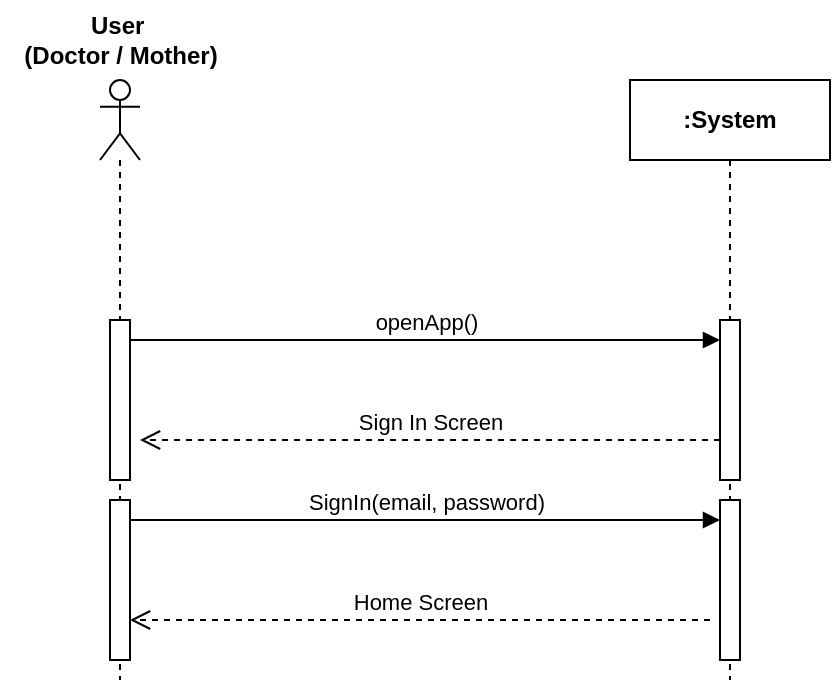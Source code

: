<mxfile version="27.1.1" pages="15">
  <diagram name="SignIn" id="N6GayVzrRstHOmk6WzIa">
    <mxGraphModel dx="786" dy="512" grid="1" gridSize="10" guides="1" tooltips="1" connect="1" arrows="1" fold="1" page="1" pageScale="1" pageWidth="850" pageHeight="1100" math="0" shadow="0">
      <root>
        <mxCell id="0" />
        <mxCell id="1" parent="0" />
        <mxCell id="EVhgLAGG6ibvL9TU4sFH-7" value="" style="shape=umlLifeline;perimeter=lifelinePerimeter;whiteSpace=wrap;html=1;container=0;dropTarget=0;collapsible=0;recursiveResize=0;outlineConnect=0;portConstraint=eastwest;newEdgeStyle={&quot;curved&quot;:0,&quot;rounded&quot;:0};participant=umlActor;" parent="1" vertex="1">
          <mxGeometry x="230" y="90" width="20" height="300" as="geometry" />
        </mxCell>
        <mxCell id="EVhgLAGG6ibvL9TU4sFH-8" value="&lt;b&gt;:System&lt;/b&gt;" style="shape=umlLifeline;perimeter=lifelinePerimeter;whiteSpace=wrap;html=1;container=1;dropTarget=0;collapsible=0;recursiveResize=0;outlineConnect=0;portConstraint=eastwest;newEdgeStyle={&quot;curved&quot;:0,&quot;rounded&quot;:0};" parent="1" vertex="1">
          <mxGeometry x="495" y="90" width="100" height="300" as="geometry" />
        </mxCell>
        <mxCell id="YgjMGdkegu4M4lKIkr5J-1" value="" style="html=1;points=[[0,0,0,0,5],[0,1,0,0,-5],[1,0,0,0,5],[1,1,0,0,-5]];perimeter=orthogonalPerimeter;outlineConnect=0;targetShapes=umlLifeline;portConstraint=eastwest;newEdgeStyle={&quot;curved&quot;:0,&quot;rounded&quot;:0};" vertex="1" parent="EVhgLAGG6ibvL9TU4sFH-8">
          <mxGeometry x="-260" y="210" width="10" height="80" as="geometry" />
        </mxCell>
        <mxCell id="YgjMGdkegu4M4lKIkr5J-2" value="" style="html=1;points=[[0,0,0,0,5],[0,1,0,0,-5],[1,0,0,0,5],[1,1,0,0,-5]];perimeter=orthogonalPerimeter;outlineConnect=0;targetShapes=umlLifeline;portConstraint=eastwest;newEdgeStyle={&quot;curved&quot;:0,&quot;rounded&quot;:0};" vertex="1" parent="EVhgLAGG6ibvL9TU4sFH-8">
          <mxGeometry x="45" y="210" width="10" height="80" as="geometry" />
        </mxCell>
        <mxCell id="EVhgLAGG6ibvL9TU4sFH-6" value="" style="html=1;points=[[0,0,0,0,5],[0,1,0,0,-5],[1,0,0,0,5],[1,1,0,0,-5]];perimeter=orthogonalPerimeter;outlineConnect=0;targetShapes=umlLifeline;portConstraint=eastwest;newEdgeStyle={&quot;curved&quot;:0,&quot;rounded&quot;:0};" parent="1" vertex="1">
          <mxGeometry x="540" y="210" width="10" height="80" as="geometry" />
        </mxCell>
        <mxCell id="EVhgLAGG6ibvL9TU4sFH-10" value="openApp()" style="html=1;verticalAlign=bottom;endArrow=block;curved=0;rounded=0;" parent="1" source="EVhgLAGG6ibvL9TU4sFH-3" edge="1">
          <mxGeometry width="80" relative="1" as="geometry">
            <mxPoint x="250" y="220" as="sourcePoint" />
            <mxPoint x="540" y="220" as="targetPoint" />
          </mxGeometry>
        </mxCell>
        <mxCell id="EVhgLAGG6ibvL9TU4sFH-11" value="Sign In Screen" style="html=1;verticalAlign=bottom;endArrow=open;dashed=1;endSize=8;curved=0;rounded=0;" parent="1" source="EVhgLAGG6ibvL9TU4sFH-6" edge="1">
          <mxGeometry relative="1" as="geometry">
            <mxPoint x="330" y="270" as="sourcePoint" />
            <mxPoint x="250" y="270" as="targetPoint" />
          </mxGeometry>
        </mxCell>
        <mxCell id="EVhgLAGG6ibvL9TU4sFH-12" value="&lt;b&gt;User&amp;nbsp;&lt;/b&gt;&lt;div&gt;&lt;b&gt;(Doctor / Mother)&lt;/b&gt;&lt;/div&gt;" style="text;html=1;align=center;verticalAlign=middle;resizable=0;points=[];autosize=1;strokeColor=none;fillColor=none;" parent="1" vertex="1">
          <mxGeometry x="180" y="50" width="120" height="40" as="geometry" />
        </mxCell>
        <mxCell id="EVhgLAGG6ibvL9TU4sFH-3" value="" style="html=1;points=[[0,0,0,0,5],[0,1,0,0,-5],[1,0,0,0,5],[1,1,0,0,-5]];perimeter=orthogonalPerimeter;outlineConnect=0;targetShapes=umlLifeline;portConstraint=eastwest;newEdgeStyle={&quot;curved&quot;:0,&quot;rounded&quot;:0};" parent="1" vertex="1">
          <mxGeometry x="235" y="210" width="10" height="80" as="geometry" />
        </mxCell>
        <mxCell id="YgjMGdkegu4M4lKIkr5J-3" value="SignIn(email, password)" style="html=1;verticalAlign=bottom;endArrow=block;curved=0;rounded=0;" edge="1" parent="1">
          <mxGeometry width="80" relative="1" as="geometry">
            <mxPoint x="245" y="310" as="sourcePoint" />
            <mxPoint x="540" y="310" as="targetPoint" />
          </mxGeometry>
        </mxCell>
        <mxCell id="YgjMGdkegu4M4lKIkr5J-4" value="Home Screen" style="html=1;verticalAlign=bottom;endArrow=open;dashed=1;endSize=8;curved=0;rounded=0;" edge="1" parent="1">
          <mxGeometry relative="1" as="geometry">
            <mxPoint x="535" y="360" as="sourcePoint" />
            <mxPoint x="245" y="360" as="targetPoint" />
          </mxGeometry>
        </mxCell>
      </root>
    </mxGraphModel>
  </diagram>
  <diagram id="Yyx0o5TSY3xgZ4pMwKbJ" name="SignUp">
    <mxGraphModel dx="786" dy="512" grid="1" gridSize="10" guides="1" tooltips="1" connect="1" arrows="1" fold="1" page="1" pageScale="1" pageWidth="850" pageHeight="1100" math="0" shadow="0">
      <root>
        <mxCell id="0" />
        <mxCell id="1" parent="0" />
        <mxCell id="LHX_hr5OwsLQoqtaQr-F-1" value="&lt;b&gt;:System&lt;/b&gt;" style="shape=umlLifeline;perimeter=lifelinePerimeter;whiteSpace=wrap;html=1;container=1;dropTarget=0;collapsible=0;recursiveResize=0;outlineConnect=0;portConstraint=eastwest;newEdgeStyle={&quot;curved&quot;:0,&quot;rounded&quot;:0};" parent="1" vertex="1">
          <mxGeometry x="540" y="500" width="100" height="300" as="geometry" />
        </mxCell>
        <mxCell id="sfrPIiyPcjP5FA_OpZy0-2" value="" style="html=1;points=[[0,0,0,0,5],[0,1,0,0,-5],[1,0,0,0,5],[1,1,0,0,-5]];perimeter=orthogonalPerimeter;outlineConnect=0;targetShapes=umlLifeline;portConstraint=eastwest;newEdgeStyle={&quot;curved&quot;:0,&quot;rounded&quot;:0};" parent="LHX_hr5OwsLQoqtaQr-F-1" vertex="1">
          <mxGeometry x="45" y="210" width="10" height="80" as="geometry" />
        </mxCell>
        <mxCell id="LHX_hr5OwsLQoqtaQr-F-2" value="" style="html=1;points=[[0,0,0,0,5],[0,1,0,0,-5],[1,0,0,0,5],[1,1,0,0,-5]];perimeter=orthogonalPerimeter;outlineConnect=0;targetShapes=umlLifeline;portConstraint=eastwest;newEdgeStyle={&quot;curved&quot;:0,&quot;rounded&quot;:0};" parent="LHX_hr5OwsLQoqtaQr-F-1" vertex="1">
          <mxGeometry x="45" y="109" width="10" height="80" as="geometry" />
        </mxCell>
        <mxCell id="LHX_hr5OwsLQoqtaQr-F-3" value="" style="shape=umlLifeline;perimeter=lifelinePerimeter;whiteSpace=wrap;html=1;container=0;dropTarget=0;collapsible=0;recursiveResize=0;outlineConnect=0;portConstraint=eastwest;newEdgeStyle={&quot;curved&quot;:0,&quot;rounded&quot;:0};participant=umlActor;" parent="1" vertex="1">
          <mxGeometry x="240" y="520" width="20" height="300" as="geometry" />
        </mxCell>
        <mxCell id="sfrPIiyPcjP5FA_OpZy0-1" value="" style="html=1;points=[[0,0,0,0,5],[0,1,0,0,-5],[1,0,0,0,5],[1,1,0,0,-5]];perimeter=orthogonalPerimeter;outlineConnect=0;targetShapes=umlLifeline;portConstraint=eastwest;newEdgeStyle={&quot;curved&quot;:0,&quot;rounded&quot;:0};" parent="LHX_hr5OwsLQoqtaQr-F-3" vertex="1">
          <mxGeometry x="5" y="200" width="10" height="80" as="geometry" />
        </mxCell>
        <mxCell id="LHX_hr5OwsLQoqtaQr-F-4" value="OpenApp()" style="html=1;verticalAlign=bottom;endArrow=block;curved=0;rounded=0;" parent="1" edge="1">
          <mxGeometry width="80" relative="1" as="geometry">
            <mxPoint x="255" y="620" as="sourcePoint" />
            <mxPoint x="585" y="620" as="targetPoint" />
          </mxGeometry>
        </mxCell>
        <mxCell id="LHX_hr5OwsLQoqtaQr-F-5" value="Signup Screen" style="html=1;verticalAlign=bottom;endArrow=open;dashed=1;endSize=8;curved=0;rounded=0;" parent="1" source="LHX_hr5OwsLQoqtaQr-F-2" edge="1">
          <mxGeometry relative="1" as="geometry">
            <mxPoint x="340" y="670" as="sourcePoint" />
            <mxPoint x="260" y="670" as="targetPoint" />
          </mxGeometry>
        </mxCell>
        <mxCell id="LHX_hr5OwsLQoqtaQr-F-6" value="&lt;b&gt;User&amp;nbsp;&lt;/b&gt;&lt;div&gt;&lt;b&gt;(Doctor / Mother)&lt;/b&gt;&lt;/div&gt;" style="text;html=1;align=center;verticalAlign=middle;resizable=0;points=[];autosize=1;strokeColor=none;fillColor=none;" parent="1" vertex="1">
          <mxGeometry x="190" y="450" width="120" height="40" as="geometry" />
        </mxCell>
        <mxCell id="LHX_hr5OwsLQoqtaQr-F-7" value="" style="html=1;points=[[0,0,0,0,5],[0,1,0,0,-5],[1,0,0,0,5],[1,1,0,0,-5]];perimeter=orthogonalPerimeter;outlineConnect=0;targetShapes=umlLifeline;portConstraint=eastwest;newEdgeStyle={&quot;curved&quot;:0,&quot;rounded&quot;:0};" parent="1" vertex="1">
          <mxGeometry x="245" y="610" width="10" height="80" as="geometry" />
        </mxCell>
        <mxCell id="sfrPIiyPcjP5FA_OpZy0-5" value="signUp(email, photo, name, role, password, confirmPassword)" style="html=1;verticalAlign=bottom;endArrow=block;curved=0;rounded=0;" parent="1" edge="1" target="LHX_hr5OwsLQoqtaQr-F-1">
          <mxGeometry x="-0.002" width="80" relative="1" as="geometry">
            <mxPoint x="255" y="730" as="sourcePoint" />
            <mxPoint x="550" y="730" as="targetPoint" />
            <mxPoint as="offset" />
          </mxGeometry>
        </mxCell>
        <mxCell id="sfrPIiyPcjP5FA_OpZy0-7" value="Sign in Screen" style="html=1;verticalAlign=bottom;endArrow=open;dashed=1;endSize=8;curved=0;rounded=0;" parent="1" edge="1">
          <mxGeometry relative="1" as="geometry">
            <mxPoint x="589.5" y="780" as="sourcePoint" />
            <mxPoint x="255" y="780" as="targetPoint" />
          </mxGeometry>
        </mxCell>
      </root>
    </mxGraphModel>
  </diagram>
  <diagram id="nSgAt2Y5GcSwiUJ2lX43" name="Pair Wrist Band">
    <mxGraphModel dx="655" dy="427" grid="1" gridSize="10" guides="1" tooltips="1" connect="1" arrows="1" fold="1" page="1" pageScale="1" pageWidth="850" pageHeight="1100" math="0" shadow="0">
      <root>
        <mxCell id="0" />
        <mxCell id="1" parent="0" />
        <mxCell id="EY9uETwzX0IC2XWFd5OE-1" value="&lt;b&gt;:System&lt;/b&gt;" style="shape=umlLifeline;perimeter=lifelinePerimeter;whiteSpace=wrap;html=1;container=1;dropTarget=0;collapsible=0;recursiveResize=0;outlineConnect=0;portConstraint=eastwest;newEdgeStyle={&quot;curved&quot;:0,&quot;rounded&quot;:0};" parent="1" vertex="1">
          <mxGeometry x="545" y="210" width="100" height="330" as="geometry" />
        </mxCell>
        <mxCell id="EY9uETwzX0IC2XWFd5OE-16" value="" style="html=1;points=[[0,0,0,0,5],[0,1,0,0,-5],[1,0,0,0,5],[1,1,0,0,-5]];perimeter=orthogonalPerimeter;outlineConnect=0;targetShapes=umlLifeline;portConstraint=eastwest;newEdgeStyle={&quot;curved&quot;:0,&quot;rounded&quot;:0};" parent="EY9uETwzX0IC2XWFd5OE-1" vertex="1">
          <mxGeometry x="45" y="230" width="10" height="80" as="geometry" />
        </mxCell>
        <mxCell id="EY9uETwzX0IC2XWFd5OE-2" value="" style="html=1;points=[[0,0,0,0,5],[0,1,0,0,-5],[1,0,0,0,5],[1,1,0,0,-5]];perimeter=orthogonalPerimeter;outlineConnect=0;targetShapes=umlLifeline;portConstraint=eastwest;newEdgeStyle={&quot;curved&quot;:0,&quot;rounded&quot;:0};" parent="1" vertex="1">
          <mxGeometry x="590" y="330" width="10" height="80" as="geometry" />
        </mxCell>
        <mxCell id="EY9uETwzX0IC2XWFd5OE-3" value="" style="shape=umlLifeline;perimeter=lifelinePerimeter;whiteSpace=wrap;html=1;container=0;dropTarget=0;collapsible=0;recursiveResize=0;outlineConnect=0;portConstraint=eastwest;newEdgeStyle={&quot;curved&quot;:0,&quot;rounded&quot;:0};participant=umlActor;" parent="1" vertex="1">
          <mxGeometry x="280" y="220" width="20" height="320" as="geometry" />
        </mxCell>
        <mxCell id="EY9uETwzX0IC2XWFd5OE-15" value="" style="html=1;points=[[0,0,0,0,5],[0,1,0,0,-5],[1,0,0,0,5],[1,1,0,0,-5]];perimeter=orthogonalPerimeter;outlineConnect=0;targetShapes=umlLifeline;portConstraint=eastwest;newEdgeStyle={&quot;curved&quot;:0,&quot;rounded&quot;:0};" parent="EY9uETwzX0IC2XWFd5OE-3" vertex="1">
          <mxGeometry x="5" y="220" width="10" height="80" as="geometry" />
        </mxCell>
        <mxCell id="EY9uETwzX0IC2XWFd5OE-4" value="openApp()" style="html=1;verticalAlign=bottom;endArrow=block;curved=0;rounded=0;" parent="1" source="EY9uETwzX0IC2XWFd5OE-7" edge="1">
          <mxGeometry width="80" relative="1" as="geometry">
            <mxPoint x="300" y="340" as="sourcePoint" />
            <mxPoint x="590" y="340" as="targetPoint" />
          </mxGeometry>
        </mxCell>
        <mxCell id="EY9uETwzX0IC2XWFd5OE-5" value="display screen with bluetooth enabled devices." style="html=1;verticalAlign=bottom;endArrow=open;dashed=1;endSize=8;curved=0;rounded=0;" parent="1" edge="1">
          <mxGeometry relative="1" as="geometry">
            <mxPoint x="585" y="394.66" as="sourcePoint" />
            <mxPoint x="295" y="394.66" as="targetPoint" />
          </mxGeometry>
        </mxCell>
        <mxCell id="EY9uETwzX0IC2XWFd5OE-6" value="&lt;div&gt;&lt;b&gt;Mother&lt;/b&gt;&lt;/div&gt;" style="text;html=1;align=center;verticalAlign=middle;resizable=0;points=[];autosize=1;strokeColor=none;fillColor=none;" parent="1" vertex="1">
          <mxGeometry x="260" y="175" width="60" height="30" as="geometry" />
        </mxCell>
        <mxCell id="EY9uETwzX0IC2XWFd5OE-7" value="" style="html=1;points=[[0,0,0,0,5],[0,1,0,0,-5],[1,0,0,0,5],[1,1,0,0,-5]];perimeter=orthogonalPerimeter;outlineConnect=0;targetShapes=umlLifeline;portConstraint=eastwest;newEdgeStyle={&quot;curved&quot;:0,&quot;rounded&quot;:0};" parent="1" vertex="1">
          <mxGeometry x="285" y="330" width="10" height="80" as="geometry" />
        </mxCell>
        <mxCell id="EY9uETwzX0IC2XWFd5OE-13" value="connectWristBand(selectedWristBand)" style="html=1;verticalAlign=bottom;endArrow=block;curved=0;rounded=0;" parent="1" edge="1">
          <mxGeometry width="80" relative="1" as="geometry">
            <mxPoint x="295" y="450" as="sourcePoint" />
            <mxPoint x="590" y="450" as="targetPoint" />
          </mxGeometry>
        </mxCell>
        <mxCell id="EY9uETwzX0IC2XWFd5OE-17" value="Wrist Band Connected" style="html=1;verticalAlign=bottom;endArrow=open;dashed=1;endSize=8;curved=0;rounded=0;" parent="1" edge="1">
          <mxGeometry x="-0.001" relative="1" as="geometry">
            <mxPoint x="590" y="500" as="sourcePoint" />
            <mxPoint x="300" y="500" as="targetPoint" />
            <mxPoint as="offset" />
          </mxGeometry>
        </mxCell>
      </root>
    </mxGraphModel>
  </diagram>
  <diagram id="DhOFPWaKK2n4Q0cjY7Am" name="Live Sensor Data">
    <mxGraphModel dx="757" dy="713" grid="0" gridSize="10" guides="1" tooltips="1" connect="1" arrows="1" fold="1" page="0" pageScale="1" pageWidth="827" pageHeight="1169" math="0" shadow="0">
      <root>
        <mxCell id="0" />
        <mxCell id="1" parent="0" />
        <mxCell id="IZ5HJWcbSJu1AobCsOnL-1" value="&lt;b&gt;:System&lt;/b&gt;" style="shape=umlLifeline;perimeter=lifelinePerimeter;whiteSpace=wrap;html=1;container=1;dropTarget=0;collapsible=0;recursiveResize=0;outlineConnect=0;portConstraint=eastwest;newEdgeStyle={&quot;curved&quot;:0,&quot;rounded&quot;:0};" vertex="1" parent="1">
          <mxGeometry x="383" y="198" width="100" height="232" as="geometry" />
        </mxCell>
        <mxCell id="IZ5HJWcbSJu1AobCsOnL-12" style="edgeStyle=none;curved=0;rounded=0;orthogonalLoop=1;jettySize=auto;html=1;fontSize=12;endArrow=none;startFill=1;startArrow=classic;" edge="1" parent="1" source="IZ5HJWcbSJu1AobCsOnL-3">
          <mxGeometry relative="1" as="geometry">
            <mxPoint x="438.004" y="344" as="targetPoint" />
            <mxPoint x="439" y="366" as="sourcePoint" />
            <Array as="points">
              <mxPoint x="508.98" y="367" />
              <mxPoint x="508.98" y="344" />
            </Array>
          </mxGeometry>
        </mxCell>
        <mxCell id="IZ5HJWcbSJu1AobCsOnL-13" value="Collect &amp;amp; Store&amp;nbsp;&lt;br&gt;Sensor Data" style="edgeLabel;html=1;align=center;verticalAlign=middle;resizable=0;points=[];fontSize=12;" vertex="1" connectable="0" parent="IZ5HJWcbSJu1AobCsOnL-12">
          <mxGeometry x="-0.738" y="1" relative="1" as="geometry">
            <mxPoint x="61" y="-40" as="offset" />
          </mxGeometry>
        </mxCell>
        <mxCell id="IZ5HJWcbSJu1AobCsOnL-3" value="" style="html=1;points=[[0,0,0,0,5],[0,1,0,0,-5],[1,0,0,0,5],[1,1,0,0,-5]];perimeter=orthogonalPerimeter;outlineConnect=0;targetShapes=umlLifeline;portConstraint=eastwest;newEdgeStyle={&quot;curved&quot;:0,&quot;rounded&quot;:0};" vertex="1" parent="1">
          <mxGeometry x="428" y="318" width="10" height="80" as="geometry" />
        </mxCell>
        <mxCell id="IZ5HJWcbSJu1AobCsOnL-4" value="" style="shape=umlLifeline;perimeter=lifelinePerimeter;whiteSpace=wrap;html=1;container=0;dropTarget=0;collapsible=0;recursiveResize=0;outlineConnect=0;portConstraint=eastwest;newEdgeStyle={&quot;curved&quot;:0,&quot;rounded&quot;:0};participant=umlActor;" vertex="1" parent="1">
          <mxGeometry x="76" y="212" width="20" height="220" as="geometry" />
        </mxCell>
        <mxCell id="IZ5HJWcbSJu1AobCsOnL-6" value="displayLiveSensorData()" style="html=1;verticalAlign=bottom;endArrow=block;curved=0;rounded=0;" edge="1" parent="1" source="IZ5HJWcbSJu1AobCsOnL-9">
          <mxGeometry width="80" relative="1" as="geometry">
            <mxPoint x="138" y="328" as="sourcePoint" />
            <mxPoint x="428" y="328" as="targetPoint" />
          </mxGeometry>
        </mxCell>
        <mxCell id="IZ5HJWcbSJu1AobCsOnL-7" value="Blood Pressure, Pulse, Glucose Level, Heart Rate,Fetal Movement" style="html=1;verticalAlign=bottom;endArrow=open;dashed=1;endSize=8;curved=0;rounded=0;" edge="1" parent="1" target="IZ5HJWcbSJu1AobCsOnL-9">
          <mxGeometry relative="1" as="geometry">
            <mxPoint x="423" y="382.66" as="sourcePoint" />
            <mxPoint x="133" y="382.66" as="targetPoint" />
          </mxGeometry>
        </mxCell>
        <mxCell id="IZ5HJWcbSJu1AobCsOnL-8" value="&lt;b&gt;User&lt;br&gt;&lt;/b&gt;&lt;div&gt;&lt;b&gt;Mother / Doctor&lt;/b&gt;&lt;/div&gt;" style="text;html=1;align=center;verticalAlign=middle;resizable=0;points=[];autosize=1;strokeColor=none;fillColor=none;" vertex="1" parent="1">
          <mxGeometry x="33" y="166" width="107" height="41" as="geometry" />
        </mxCell>
        <mxCell id="IZ5HJWcbSJu1AobCsOnL-9" value="" style="html=1;points=[[0,0,0,0,5],[0,1,0,0,-5],[1,0,0,0,5],[1,1,0,0,-5]];perimeter=orthogonalPerimeter;outlineConnect=0;targetShapes=umlLifeline;portConstraint=eastwest;newEdgeStyle={&quot;curved&quot;:0,&quot;rounded&quot;:0};" vertex="1" parent="1">
          <mxGeometry x="81" y="323" width="10" height="80" as="geometry" />
        </mxCell>
      </root>
    </mxGraphModel>
  </diagram>
  <diagram id="877GKtHhqu0svKgZ0TZN" name="Prescribe Meal Plan">
    <mxGraphModel dx="255" dy="27" grid="0" gridSize="10" guides="1" tooltips="1" connect="1" arrows="1" fold="1" page="0" pageScale="1" pageWidth="827" pageHeight="1169" math="0" shadow="0">
      <root>
        <mxCell id="0" />
        <mxCell id="1" parent="0" />
        <mxCell id="uq8N1Tp72tIHCqsOqCHj-1" value="&lt;b&gt;:System&lt;/b&gt;" style="shape=umlLifeline;perimeter=lifelinePerimeter;whiteSpace=wrap;html=1;container=1;dropTarget=0;collapsible=0;recursiveResize=0;outlineConnect=0;portConstraint=eastwest;newEdgeStyle={&quot;curved&quot;:0,&quot;rounded&quot;:0};" parent="1" vertex="1">
          <mxGeometry x="692" y="681" width="100" height="515" as="geometry" />
        </mxCell>
        <mxCell id="uq8N1Tp72tIHCqsOqCHj-2" value="" style="html=1;points=[[0,0,0,0,5],[0,1,0,0,-5],[1,0,0,0,5],[1,1,0,0,-5]];perimeter=orthogonalPerimeter;outlineConnect=0;targetShapes=umlLifeline;portConstraint=eastwest;newEdgeStyle={&quot;curved&quot;:0,&quot;rounded&quot;:0};" parent="uq8N1Tp72tIHCqsOqCHj-1" vertex="1">
          <mxGeometry x="45" y="230" width="10" height="80" as="geometry" />
        </mxCell>
        <mxCell id="uq8N1Tp72tIHCqsOqCHj-12" value="" style="html=1;points=[[0,0,0,0,5],[0,1,0,0,-5],[1,0,0,0,5],[1,1,0,0,-5]];perimeter=orthogonalPerimeter;outlineConnect=0;targetShapes=umlLifeline;portConstraint=eastwest;newEdgeStyle={&quot;curved&quot;:0,&quot;rounded&quot;:0};" parent="uq8N1Tp72tIHCqsOqCHj-1" vertex="1">
          <mxGeometry x="47" y="324" width="10" height="80" as="geometry" />
        </mxCell>
        <mxCell id="uq8N1Tp72tIHCqsOqCHj-13" value="select patient" style="html=1;verticalAlign=bottom;endArrow=block;curved=0;rounded=0;" parent="uq8N1Tp72tIHCqsOqCHj-1" edge="1">
          <mxGeometry width="80" relative="1" as="geometry">
            <mxPoint x="-250" y="332" as="sourcePoint" />
            <mxPoint x="45" y="332" as="targetPoint" />
          </mxGeometry>
        </mxCell>
        <mxCell id="uq8N1Tp72tIHCqsOqCHj-14" value="Meal Plan Screen" style="html=1;verticalAlign=bottom;endArrow=open;dashed=1;endSize=8;curved=0;rounded=0;" parent="uq8N1Tp72tIHCqsOqCHj-1" target="uq8N1Tp72tIHCqsOqCHj-15" edge="1">
          <mxGeometry relative="1" as="geometry">
            <mxPoint x="45" y="382" as="sourcePoint" />
            <mxPoint x="-245" y="382" as="targetPoint" />
          </mxGeometry>
        </mxCell>
        <mxCell id="uq8N1Tp72tIHCqsOqCHj-22" value="" style="html=1;points=[[0,0,0,0,5],[0,1,0,0,-5],[1,0,0,0,5],[1,1,0,0,-5]];perimeter=orthogonalPerimeter;outlineConnect=0;targetShapes=umlLifeline;portConstraint=eastwest;newEdgeStyle={&quot;curved&quot;:0,&quot;rounded&quot;:0};" parent="uq8N1Tp72tIHCqsOqCHj-1" vertex="1">
          <mxGeometry x="45" y="416" width="10" height="80" as="geometry" />
        </mxCell>
        <mxCell id="uq8N1Tp72tIHCqsOqCHj-23" value="Push Notification : Prescribed Meal Plan Success" style="html=1;verticalAlign=bottom;endArrow=open;dashed=1;endSize=8;curved=0;rounded=0;" parent="uq8N1Tp72tIHCqsOqCHj-1" edge="1">
          <mxGeometry relative="1" as="geometry">
            <mxPoint x="43" y="474" as="sourcePoint" />
            <mxPoint x="-252" y="474" as="targetPoint" />
          </mxGeometry>
        </mxCell>
        <mxCell id="uq8N1Tp72tIHCqsOqCHj-24" value="prescribleMeal( fooditem[ ], frequency[ ] )" style="html=1;verticalAlign=bottom;endArrow=block;curved=0;rounded=0;" parent="uq8N1Tp72tIHCqsOqCHj-1" edge="1">
          <mxGeometry width="80" relative="1" as="geometry">
            <mxPoint x="-252" y="424" as="sourcePoint" />
            <mxPoint x="43" y="424" as="targetPoint" />
          </mxGeometry>
        </mxCell>
        <mxCell id="uq8N1Tp72tIHCqsOqCHj-3" value="" style="html=1;points=[[0,0,0,0,5],[0,1,0,0,-5],[1,0,0,0,5],[1,1,0,0,-5]];perimeter=orthogonalPerimeter;outlineConnect=0;targetShapes=umlLifeline;portConstraint=eastwest;newEdgeStyle={&quot;curved&quot;:0,&quot;rounded&quot;:0};" parent="1" vertex="1">
          <mxGeometry x="737" y="801" width="10" height="80" as="geometry" />
        </mxCell>
        <mxCell id="uq8N1Tp72tIHCqsOqCHj-4" value="" style="shape=umlLifeline;perimeter=lifelinePerimeter;whiteSpace=wrap;html=1;container=0;dropTarget=0;collapsible=0;recursiveResize=0;outlineConnect=0;portConstraint=eastwest;newEdgeStyle={&quot;curved&quot;:0,&quot;rounded&quot;:0};participant=umlActor;" parent="1" vertex="1">
          <mxGeometry x="427" y="691" width="20" height="492" as="geometry" />
        </mxCell>
        <mxCell id="uq8N1Tp72tIHCqsOqCHj-5" value="" style="html=1;points=[[0,0,0,0,5],[0,1,0,0,-5],[1,0,0,0,5],[1,1,0,0,-5]];perimeter=orthogonalPerimeter;outlineConnect=0;targetShapes=umlLifeline;portConstraint=eastwest;newEdgeStyle={&quot;curved&quot;:0,&quot;rounded&quot;:0};" parent="uq8N1Tp72tIHCqsOqCHj-4" vertex="1">
          <mxGeometry x="5" y="220" width="10" height="80" as="geometry" />
        </mxCell>
        <mxCell id="uq8N1Tp72tIHCqsOqCHj-15" value="" style="html=1;points=[[0,0,0,0,5],[0,1,0,0,-5],[1,0,0,0,5],[1,1,0,0,-5]];perimeter=orthogonalPerimeter;outlineConnect=0;targetShapes=umlLifeline;portConstraint=eastwest;newEdgeStyle={&quot;curved&quot;:0,&quot;rounded&quot;:0};" parent="uq8N1Tp72tIHCqsOqCHj-4" vertex="1">
          <mxGeometry x="5" y="310" width="10" height="80" as="geometry" />
        </mxCell>
        <mxCell id="uq8N1Tp72tIHCqsOqCHj-25" value="" style="html=1;points=[[0,0,0,0,5],[0,1,0,0,-5],[1,0,0,0,5],[1,1,0,0,-5]];perimeter=orthogonalPerimeter;outlineConnect=0;targetShapes=umlLifeline;portConstraint=eastwest;newEdgeStyle={&quot;curved&quot;:0,&quot;rounded&quot;:0};" parent="uq8N1Tp72tIHCqsOqCHj-4" vertex="1">
          <mxGeometry x="3" y="403" width="10" height="80" as="geometry" />
        </mxCell>
        <mxCell id="uq8N1Tp72tIHCqsOqCHj-6" value="openApp()" style="html=1;verticalAlign=bottom;endArrow=block;curved=0;rounded=0;" parent="1" source="uq8N1Tp72tIHCqsOqCHj-9" edge="1">
          <mxGeometry width="80" relative="1" as="geometry">
            <mxPoint x="447" y="811" as="sourcePoint" />
            <mxPoint x="737" y="811" as="targetPoint" />
          </mxGeometry>
        </mxCell>
        <mxCell id="uq8N1Tp72tIHCqsOqCHj-7" value="Home Screen" style="html=1;verticalAlign=bottom;endArrow=open;dashed=1;endSize=8;curved=0;rounded=0;" parent="1" edge="1">
          <mxGeometry relative="1" as="geometry">
            <mxPoint x="732" y="865.66" as="sourcePoint" />
            <mxPoint x="442" y="865.66" as="targetPoint" />
          </mxGeometry>
        </mxCell>
        <mxCell id="uq8N1Tp72tIHCqsOqCHj-8" value="&lt;b&gt;Doctor&lt;/b&gt;" style="text;html=1;align=center;verticalAlign=middle;resizable=0;points=[];autosize=1;strokeColor=none;fillColor=none;" parent="1" vertex="1">
          <mxGeometry x="409" y="648" width="57" height="26" as="geometry" />
        </mxCell>
        <mxCell id="uq8N1Tp72tIHCqsOqCHj-9" value="" style="html=1;points=[[0,0,0,0,5],[0,1,0,0,-5],[1,0,0,0,5],[1,1,0,0,-5]];perimeter=orthogonalPerimeter;outlineConnect=0;targetShapes=umlLifeline;portConstraint=eastwest;newEdgeStyle={&quot;curved&quot;:0,&quot;rounded&quot;:0};" parent="1" vertex="1">
          <mxGeometry x="432" y="801" width="10" height="80" as="geometry" />
        </mxCell>
        <mxCell id="uq8N1Tp72tIHCqsOqCHj-10" value="viewPatients()" style="html=1;verticalAlign=bottom;endArrow=block;curved=0;rounded=0;" parent="1" edge="1">
          <mxGeometry width="80" relative="1" as="geometry">
            <mxPoint x="442" y="921" as="sourcePoint" />
            <mxPoint x="737" y="921" as="targetPoint" />
          </mxGeometry>
        </mxCell>
        <mxCell id="uq8N1Tp72tIHCqsOqCHj-11" value="Patients[ ]" style="html=1;verticalAlign=bottom;endArrow=open;dashed=1;endSize=8;curved=0;rounded=0;" parent="1" target="uq8N1Tp72tIHCqsOqCHj-5" edge="1">
          <mxGeometry relative="1" as="geometry">
            <mxPoint x="737" y="971" as="sourcePoint" />
            <mxPoint x="447" y="971" as="targetPoint" />
          </mxGeometry>
        </mxCell>
      </root>
    </mxGraphModel>
  </diagram>
  <diagram id="34Anwa1zmgRzib_1__5S" name="Prescribe Medicine">
    <mxGraphModel dx="925" dy="602" grid="0" gridSize="10" guides="1" tooltips="1" connect="1" arrows="1" fold="1" page="0" pageScale="1" pageWidth="827" pageHeight="1169" math="0" shadow="0">
      <root>
        <mxCell id="0" />
        <mxCell id="1" parent="0" />
        <mxCell id="WVrYxEtbS6V2310JEd5t-1" value="&lt;b&gt;:System&lt;/b&gt;" style="shape=umlLifeline;perimeter=lifelinePerimeter;whiteSpace=wrap;html=1;container=1;dropTarget=0;collapsible=0;recursiveResize=0;outlineConnect=0;portConstraint=eastwest;newEdgeStyle={&quot;curved&quot;:0,&quot;rounded&quot;:0};" parent="1" vertex="1">
          <mxGeometry x="285" y="225" width="100" height="515" as="geometry" />
        </mxCell>
        <mxCell id="WVrYxEtbS6V2310JEd5t-2" value="" style="html=1;points=[[0,0,0,0,5],[0,1,0,0,-5],[1,0,0,0,5],[1,1,0,0,-5]];perimeter=orthogonalPerimeter;outlineConnect=0;targetShapes=umlLifeline;portConstraint=eastwest;newEdgeStyle={&quot;curved&quot;:0,&quot;rounded&quot;:0};" parent="WVrYxEtbS6V2310JEd5t-1" vertex="1">
          <mxGeometry x="45" y="230" width="10" height="80" as="geometry" />
        </mxCell>
        <mxCell id="WVrYxEtbS6V2310JEd5t-3" value="" style="html=1;points=[[0,0,0,0,5],[0,1,0,0,-5],[1,0,0,0,5],[1,1,0,0,-5]];perimeter=orthogonalPerimeter;outlineConnect=0;targetShapes=umlLifeline;portConstraint=eastwest;newEdgeStyle={&quot;curved&quot;:0,&quot;rounded&quot;:0};" parent="WVrYxEtbS6V2310JEd5t-1" vertex="1">
          <mxGeometry x="47" y="324" width="10" height="80" as="geometry" />
        </mxCell>
        <mxCell id="WVrYxEtbS6V2310JEd5t-4" value="select patient" style="html=1;verticalAlign=bottom;endArrow=block;curved=0;rounded=0;" parent="WVrYxEtbS6V2310JEd5t-1" edge="1">
          <mxGeometry width="80" relative="1" as="geometry">
            <mxPoint x="-250" y="332" as="sourcePoint" />
            <mxPoint x="45" y="332" as="targetPoint" />
          </mxGeometry>
        </mxCell>
        <mxCell id="WVrYxEtbS6V2310JEd5t-5" value="Medicine Plan Screen" style="html=1;verticalAlign=bottom;endArrow=open;dashed=1;endSize=8;curved=0;rounded=0;" parent="WVrYxEtbS6V2310JEd5t-1" target="WVrYxEtbS6V2310JEd5t-12" edge="1">
          <mxGeometry relative="1" as="geometry">
            <mxPoint x="45" y="382" as="sourcePoint" />
            <mxPoint x="-245" y="382" as="targetPoint" />
          </mxGeometry>
        </mxCell>
        <mxCell id="WVrYxEtbS6V2310JEd5t-6" value="" style="html=1;points=[[0,0,0,0,5],[0,1,0,0,-5],[1,0,0,0,5],[1,1,0,0,-5]];perimeter=orthogonalPerimeter;outlineConnect=0;targetShapes=umlLifeline;portConstraint=eastwest;newEdgeStyle={&quot;curved&quot;:0,&quot;rounded&quot;:0};" parent="WVrYxEtbS6V2310JEd5t-1" vertex="1">
          <mxGeometry x="45" y="416" width="10" height="80" as="geometry" />
        </mxCell>
        <mxCell id="WVrYxEtbS6V2310JEd5t-7" value="Successfully Prescribed Medicine + Push Notfication" style="html=1;verticalAlign=bottom;endArrow=open;dashed=1;endSize=8;curved=0;rounded=0;" parent="WVrYxEtbS6V2310JEd5t-1" edge="1">
          <mxGeometry x="-0.001" relative="1" as="geometry">
            <mxPoint x="43" y="474" as="sourcePoint" />
            <mxPoint x="-252" y="474" as="targetPoint" />
            <mxPoint as="offset" />
          </mxGeometry>
        </mxCell>
        <mxCell id="WVrYxEtbS6V2310JEd5t-8" value="prescribeMedicine( medicineName, frequency )" style="html=1;verticalAlign=bottom;endArrow=block;curved=0;rounded=0;" parent="WVrYxEtbS6V2310JEd5t-1" edge="1">
          <mxGeometry width="80" relative="1" as="geometry">
            <mxPoint x="-252" y="424" as="sourcePoint" />
            <mxPoint x="43" y="424" as="targetPoint" />
          </mxGeometry>
        </mxCell>
        <mxCell id="WVrYxEtbS6V2310JEd5t-9" value="" style="html=1;points=[[0,0,0,0,5],[0,1,0,0,-5],[1,0,0,0,5],[1,1,0,0,-5]];perimeter=orthogonalPerimeter;outlineConnect=0;targetShapes=umlLifeline;portConstraint=eastwest;newEdgeStyle={&quot;curved&quot;:0,&quot;rounded&quot;:0};" parent="1" vertex="1">
          <mxGeometry x="330" y="345" width="10" height="80" as="geometry" />
        </mxCell>
        <mxCell id="WVrYxEtbS6V2310JEd5t-10" value="" style="shape=umlLifeline;perimeter=lifelinePerimeter;whiteSpace=wrap;html=1;container=0;dropTarget=0;collapsible=0;recursiveResize=0;outlineConnect=0;portConstraint=eastwest;newEdgeStyle={&quot;curved&quot;:0,&quot;rounded&quot;:0};participant=umlActor;" parent="1" vertex="1">
          <mxGeometry x="20" y="235" width="20" height="492" as="geometry" />
        </mxCell>
        <mxCell id="WVrYxEtbS6V2310JEd5t-11" value="" style="html=1;points=[[0,0,0,0,5],[0,1,0,0,-5],[1,0,0,0,5],[1,1,0,0,-5]];perimeter=orthogonalPerimeter;outlineConnect=0;targetShapes=umlLifeline;portConstraint=eastwest;newEdgeStyle={&quot;curved&quot;:0,&quot;rounded&quot;:0};" parent="WVrYxEtbS6V2310JEd5t-10" vertex="1">
          <mxGeometry x="5" y="220" width="10" height="80" as="geometry" />
        </mxCell>
        <mxCell id="WVrYxEtbS6V2310JEd5t-12" value="" style="html=1;points=[[0,0,0,0,5],[0,1,0,0,-5],[1,0,0,0,5],[1,1,0,0,-5]];perimeter=orthogonalPerimeter;outlineConnect=0;targetShapes=umlLifeline;portConstraint=eastwest;newEdgeStyle={&quot;curved&quot;:0,&quot;rounded&quot;:0};" parent="WVrYxEtbS6V2310JEd5t-10" vertex="1">
          <mxGeometry x="5" y="310" width="10" height="80" as="geometry" />
        </mxCell>
        <mxCell id="WVrYxEtbS6V2310JEd5t-13" value="" style="html=1;points=[[0,0,0,0,5],[0,1,0,0,-5],[1,0,0,0,5],[1,1,0,0,-5]];perimeter=orthogonalPerimeter;outlineConnect=0;targetShapes=umlLifeline;portConstraint=eastwest;newEdgeStyle={&quot;curved&quot;:0,&quot;rounded&quot;:0};" parent="WVrYxEtbS6V2310JEd5t-10" vertex="1">
          <mxGeometry x="3" y="403" width="10" height="80" as="geometry" />
        </mxCell>
        <mxCell id="WVrYxEtbS6V2310JEd5t-14" value="openApp()" style="html=1;verticalAlign=bottom;endArrow=block;curved=0;rounded=0;" parent="1" source="WVrYxEtbS6V2310JEd5t-17" edge="1">
          <mxGeometry width="80" relative="1" as="geometry">
            <mxPoint x="40" y="355" as="sourcePoint" />
            <mxPoint x="330" y="355" as="targetPoint" />
          </mxGeometry>
        </mxCell>
        <mxCell id="WVrYxEtbS6V2310JEd5t-15" value="Home Screen" style="html=1;verticalAlign=bottom;endArrow=open;dashed=1;endSize=8;curved=0;rounded=0;" parent="1" edge="1">
          <mxGeometry relative="1" as="geometry">
            <mxPoint x="325" y="409.66" as="sourcePoint" />
            <mxPoint x="35" y="409.66" as="targetPoint" />
          </mxGeometry>
        </mxCell>
        <mxCell id="WVrYxEtbS6V2310JEd5t-16" value="&lt;b&gt;Doctor&lt;/b&gt;" style="text;html=1;align=center;verticalAlign=middle;resizable=0;points=[];autosize=1;strokeColor=none;fillColor=none;" parent="1" vertex="1">
          <mxGeometry x="2" y="192" width="57" height="26" as="geometry" />
        </mxCell>
        <mxCell id="WVrYxEtbS6V2310JEd5t-17" value="" style="html=1;points=[[0,0,0,0,5],[0,1,0,0,-5],[1,0,0,0,5],[1,1,0,0,-5]];perimeter=orthogonalPerimeter;outlineConnect=0;targetShapes=umlLifeline;portConstraint=eastwest;newEdgeStyle={&quot;curved&quot;:0,&quot;rounded&quot;:0};" parent="1" vertex="1">
          <mxGeometry x="25" y="345" width="10" height="80" as="geometry" />
        </mxCell>
        <mxCell id="WVrYxEtbS6V2310JEd5t-18" value="viewPatients()" style="html=1;verticalAlign=bottom;endArrow=block;curved=0;rounded=0;" parent="1" edge="1">
          <mxGeometry width="80" relative="1" as="geometry">
            <mxPoint x="35" y="465" as="sourcePoint" />
            <mxPoint x="330" y="465" as="targetPoint" />
          </mxGeometry>
        </mxCell>
        <mxCell id="WVrYxEtbS6V2310JEd5t-19" value="Patients[ ]" style="html=1;verticalAlign=bottom;endArrow=open;dashed=1;endSize=8;curved=0;rounded=0;" parent="1" target="WVrYxEtbS6V2310JEd5t-11" edge="1">
          <mxGeometry relative="1" as="geometry">
            <mxPoint x="330" y="515" as="sourcePoint" />
            <mxPoint x="40" y="515" as="targetPoint" />
          </mxGeometry>
        </mxCell>
      </root>
    </mxGraphModel>
  </diagram>
  <diagram id="KR_jBHKVJN9CUmo2qu4w" name="View Prescribed Medicine">
    <mxGraphModel dx="1383" dy="240" grid="0" gridSize="10" guides="1" tooltips="1" connect="1" arrows="1" fold="1" page="0" pageScale="1" pageWidth="827" pageHeight="1169" math="0" shadow="0">
      <root>
        <mxCell id="0" />
        <mxCell id="1" parent="0" />
        <mxCell id="LkMnglso4V3HgA_K5YHh-1" value="&lt;b&gt;:System&lt;/b&gt;" style="shape=umlLifeline;perimeter=lifelinePerimeter;whiteSpace=wrap;html=1;container=1;dropTarget=0;collapsible=0;recursiveResize=0;outlineConnect=0;portConstraint=eastwest;newEdgeStyle={&quot;curved&quot;:0,&quot;rounded&quot;:0};" parent="1" vertex="1">
          <mxGeometry x="86" y="719" width="100" height="452" as="geometry" />
        </mxCell>
        <mxCell id="LkMnglso4V3HgA_K5YHh-2" value="" style="html=1;points=[[0,0,0,0,5],[0,1,0,0,-5],[1,0,0,0,5],[1,1,0,0,-5]];perimeter=orthogonalPerimeter;outlineConnect=0;targetShapes=umlLifeline;portConstraint=eastwest;newEdgeStyle={&quot;curved&quot;:0,&quot;rounded&quot;:0};" parent="LkMnglso4V3HgA_K5YHh-1" vertex="1">
          <mxGeometry x="45" y="230" width="10" height="80" as="geometry" />
        </mxCell>
        <mxCell id="LkMnglso4V3HgA_K5YHh-3" value="" style="html=1;points=[[0,0,0,0,5],[0,1,0,0,-5],[1,0,0,0,5],[1,1,0,0,-5]];perimeter=orthogonalPerimeter;outlineConnect=0;targetShapes=umlLifeline;portConstraint=eastwest;newEdgeStyle={&quot;curved&quot;:0,&quot;rounded&quot;:0};" parent="LkMnglso4V3HgA_K5YHh-1" vertex="1">
          <mxGeometry x="47" y="324" width="10" height="80" as="geometry" />
        </mxCell>
        <mxCell id="LkMnglso4V3HgA_K5YHh-4" value="select patient" style="html=1;verticalAlign=bottom;endArrow=block;curved=0;rounded=0;" parent="LkMnglso4V3HgA_K5YHh-1" edge="1">
          <mxGeometry width="80" relative="1" as="geometry">
            <mxPoint x="-250" y="332" as="sourcePoint" />
            <mxPoint x="45" y="332" as="targetPoint" />
          </mxGeometry>
        </mxCell>
        <mxCell id="LkMnglso4V3HgA_K5YHh-5" value="Prescribed Medicine Displayed" style="html=1;verticalAlign=bottom;endArrow=open;dashed=1;endSize=8;curved=0;rounded=0;" parent="LkMnglso4V3HgA_K5YHh-1" target="LkMnglso4V3HgA_K5YHh-12" edge="1">
          <mxGeometry relative="1" as="geometry">
            <mxPoint x="45" y="382" as="sourcePoint" />
            <mxPoint x="-245" y="382" as="targetPoint" />
          </mxGeometry>
        </mxCell>
        <mxCell id="LkMnglso4V3HgA_K5YHh-9" value="" style="html=1;points=[[0,0,0,0,5],[0,1,0,0,-5],[1,0,0,0,5],[1,1,0,0,-5]];perimeter=orthogonalPerimeter;outlineConnect=0;targetShapes=umlLifeline;portConstraint=eastwest;newEdgeStyle={&quot;curved&quot;:0,&quot;rounded&quot;:0};" parent="1" vertex="1">
          <mxGeometry x="131" y="839" width="10" height="80" as="geometry" />
        </mxCell>
        <mxCell id="LkMnglso4V3HgA_K5YHh-10" value="" style="shape=umlLifeline;perimeter=lifelinePerimeter;whiteSpace=wrap;html=1;container=0;dropTarget=0;collapsible=0;recursiveResize=0;outlineConnect=0;portConstraint=eastwest;newEdgeStyle={&quot;curved&quot;:0,&quot;rounded&quot;:0};participant=umlActor;" parent="1" vertex="1">
          <mxGeometry x="-179" y="729" width="20" height="449" as="geometry" />
        </mxCell>
        <mxCell id="LkMnglso4V3HgA_K5YHh-11" value="" style="html=1;points=[[0,0,0,0,5],[0,1,0,0,-5],[1,0,0,0,5],[1,1,0,0,-5]];perimeter=orthogonalPerimeter;outlineConnect=0;targetShapes=umlLifeline;portConstraint=eastwest;newEdgeStyle={&quot;curved&quot;:0,&quot;rounded&quot;:0};" parent="LkMnglso4V3HgA_K5YHh-10" vertex="1">
          <mxGeometry x="5" y="220" width="10" height="80" as="geometry" />
        </mxCell>
        <mxCell id="LkMnglso4V3HgA_K5YHh-12" value="" style="html=1;points=[[0,0,0,0,5],[0,1,0,0,-5],[1,0,0,0,5],[1,1,0,0,-5]];perimeter=orthogonalPerimeter;outlineConnect=0;targetShapes=umlLifeline;portConstraint=eastwest;newEdgeStyle={&quot;curved&quot;:0,&quot;rounded&quot;:0};" parent="LkMnglso4V3HgA_K5YHh-10" vertex="1">
          <mxGeometry x="5" y="310" width="10" height="80" as="geometry" />
        </mxCell>
        <mxCell id="LkMnglso4V3HgA_K5YHh-14" value="openApp()" style="html=1;verticalAlign=bottom;endArrow=block;curved=0;rounded=0;" parent="1" source="LkMnglso4V3HgA_K5YHh-17" edge="1">
          <mxGeometry width="80" relative="1" as="geometry">
            <mxPoint x="-159" y="849" as="sourcePoint" />
            <mxPoint x="131" y="849" as="targetPoint" />
          </mxGeometry>
        </mxCell>
        <mxCell id="LkMnglso4V3HgA_K5YHh-15" value="Home Screen" style="html=1;verticalAlign=bottom;endArrow=open;dashed=1;endSize=8;curved=0;rounded=0;" parent="1" edge="1">
          <mxGeometry relative="1" as="geometry">
            <mxPoint x="126" y="903.66" as="sourcePoint" />
            <mxPoint x="-164" y="903.66" as="targetPoint" />
          </mxGeometry>
        </mxCell>
        <mxCell id="LkMnglso4V3HgA_K5YHh-16" value="&lt;b&gt;Doctor&lt;/b&gt;" style="text;html=1;align=center;verticalAlign=middle;resizable=0;points=[];autosize=1;strokeColor=none;fillColor=none;" parent="1" vertex="1">
          <mxGeometry x="-197" y="686" width="57" height="26" as="geometry" />
        </mxCell>
        <mxCell id="LkMnglso4V3HgA_K5YHh-17" value="" style="html=1;points=[[0,0,0,0,5],[0,1,0,0,-5],[1,0,0,0,5],[1,1,0,0,-5]];perimeter=orthogonalPerimeter;outlineConnect=0;targetShapes=umlLifeline;portConstraint=eastwest;newEdgeStyle={&quot;curved&quot;:0,&quot;rounded&quot;:0};" parent="1" vertex="1">
          <mxGeometry x="-174" y="839" width="10" height="80" as="geometry" />
        </mxCell>
        <mxCell id="LkMnglso4V3HgA_K5YHh-18" value="viewPrescribedMedicine()" style="html=1;verticalAlign=bottom;endArrow=block;curved=0;rounded=0;" parent="1" edge="1">
          <mxGeometry width="80" relative="1" as="geometry">
            <mxPoint x="-164" y="959" as="sourcePoint" />
            <mxPoint x="131" y="959" as="targetPoint" />
          </mxGeometry>
        </mxCell>
        <mxCell id="LkMnglso4V3HgA_K5YHh-19" value="Patients[ ]" style="html=1;verticalAlign=bottom;endArrow=open;dashed=1;endSize=8;curved=0;rounded=0;" parent="1" target="LkMnglso4V3HgA_K5YHh-11" edge="1">
          <mxGeometry relative="1" as="geometry">
            <mxPoint x="131" y="1009" as="sourcePoint" />
            <mxPoint x="-159" y="1009" as="targetPoint" />
          </mxGeometry>
        </mxCell>
        <mxCell id="S9-_O9FW4TJfEfx1WX9o-1" value="&lt;b&gt;:System&lt;/b&gt;" style="shape=umlLifeline;perimeter=lifelinePerimeter;whiteSpace=wrap;html=1;container=1;dropTarget=0;collapsible=0;recursiveResize=0;outlineConnect=0;portConstraint=eastwest;newEdgeStyle={&quot;curved&quot;:0,&quot;rounded&quot;:0};" vertex="1" parent="1">
          <mxGeometry x="87" y="1302" width="100" height="354" as="geometry" />
        </mxCell>
        <mxCell id="S9-_O9FW4TJfEfx1WX9o-2" value="" style="html=1;points=[[0,0,0,0,5],[0,1,0,0,-5],[1,0,0,0,5],[1,1,0,0,-5]];perimeter=orthogonalPerimeter;outlineConnect=0;targetShapes=umlLifeline;portConstraint=eastwest;newEdgeStyle={&quot;curved&quot;:0,&quot;rounded&quot;:0};" vertex="1" parent="S9-_O9FW4TJfEfx1WX9o-1">
          <mxGeometry x="45" y="230" width="10" height="80" as="geometry" />
        </mxCell>
        <mxCell id="S9-_O9FW4TJfEfx1WX9o-9" value="" style="html=1;points=[[0,0,0,0,5],[0,1,0,0,-5],[1,0,0,0,5],[1,1,0,0,-5]];perimeter=orthogonalPerimeter;outlineConnect=0;targetShapes=umlLifeline;portConstraint=eastwest;newEdgeStyle={&quot;curved&quot;:0,&quot;rounded&quot;:0};" vertex="1" parent="1">
          <mxGeometry x="132" y="1422" width="10" height="80" as="geometry" />
        </mxCell>
        <mxCell id="S9-_O9FW4TJfEfx1WX9o-10" value="" style="shape=umlLifeline;perimeter=lifelinePerimeter;whiteSpace=wrap;html=1;container=0;dropTarget=0;collapsible=0;recursiveResize=0;outlineConnect=0;portConstraint=eastwest;newEdgeStyle={&quot;curved&quot;:0,&quot;rounded&quot;:0};participant=umlActor;" vertex="1" parent="1">
          <mxGeometry x="-178" y="1312" width="20" height="351" as="geometry" />
        </mxCell>
        <mxCell id="S9-_O9FW4TJfEfx1WX9o-11" value="" style="html=1;points=[[0,0,0,0,5],[0,1,0,0,-5],[1,0,0,0,5],[1,1,0,0,-5]];perimeter=orthogonalPerimeter;outlineConnect=0;targetShapes=umlLifeline;portConstraint=eastwest;newEdgeStyle={&quot;curved&quot;:0,&quot;rounded&quot;:0};" vertex="1" parent="S9-_O9FW4TJfEfx1WX9o-10">
          <mxGeometry x="5" y="220" width="10" height="80" as="geometry" />
        </mxCell>
        <mxCell id="S9-_O9FW4TJfEfx1WX9o-14" value="openApp()" style="html=1;verticalAlign=bottom;endArrow=block;curved=0;rounded=0;" edge="1" parent="1" source="S9-_O9FW4TJfEfx1WX9o-17">
          <mxGeometry width="80" relative="1" as="geometry">
            <mxPoint x="-158" y="1432" as="sourcePoint" />
            <mxPoint x="132" y="1432" as="targetPoint" />
          </mxGeometry>
        </mxCell>
        <mxCell id="S9-_O9FW4TJfEfx1WX9o-15" value="Home Screen" style="html=1;verticalAlign=bottom;endArrow=open;dashed=1;endSize=8;curved=0;rounded=0;" edge="1" parent="1">
          <mxGeometry relative="1" as="geometry">
            <mxPoint x="127" y="1486.66" as="sourcePoint" />
            <mxPoint x="-163" y="1486.66" as="targetPoint" />
          </mxGeometry>
        </mxCell>
        <mxCell id="S9-_O9FW4TJfEfx1WX9o-16" value="&lt;b&gt;Mother&lt;/b&gt;" style="text;html=1;align=center;verticalAlign=middle;resizable=0;points=[];autosize=1;strokeColor=none;fillColor=none;" vertex="1" parent="1">
          <mxGeometry x="-197" y="1273" width="58" height="26" as="geometry" />
        </mxCell>
        <mxCell id="S9-_O9FW4TJfEfx1WX9o-17" value="" style="html=1;points=[[0,0,0,0,5],[0,1,0,0,-5],[1,0,0,0,5],[1,1,0,0,-5]];perimeter=orthogonalPerimeter;outlineConnect=0;targetShapes=umlLifeline;portConstraint=eastwest;newEdgeStyle={&quot;curved&quot;:0,&quot;rounded&quot;:0};" vertex="1" parent="1">
          <mxGeometry x="-173" y="1422" width="10" height="80" as="geometry" />
        </mxCell>
        <mxCell id="S9-_O9FW4TJfEfx1WX9o-18" value="viewPrescribedMedicine()" style="html=1;verticalAlign=bottom;endArrow=block;curved=0;rounded=0;" edge="1" parent="1">
          <mxGeometry x="-0.017" y="2" width="80" relative="1" as="geometry">
            <mxPoint x="-163" y="1542" as="sourcePoint" />
            <mxPoint x="132" y="1542" as="targetPoint" />
            <mxPoint as="offset" />
          </mxGeometry>
        </mxCell>
        <mxCell id="S9-_O9FW4TJfEfx1WX9o-19" value="Prescribed Medicine Displayed" style="html=1;verticalAlign=bottom;endArrow=open;dashed=1;endSize=8;curved=0;rounded=0;" edge="1" parent="1" target="S9-_O9FW4TJfEfx1WX9o-11">
          <mxGeometry relative="1" as="geometry">
            <mxPoint x="132" y="1592" as="sourcePoint" />
            <mxPoint x="-158" y="1592" as="targetPoint" />
          </mxGeometry>
        </mxCell>
      </root>
    </mxGraphModel>
  </diagram>
  <diagram id="-nRjyg3YhDDyFhHg_Fvp" name="View Prescribed Meal Plan">
    <mxGraphModel dx="983" dy="640" grid="1" gridSize="10" guides="1" tooltips="1" connect="1" arrows="1" fold="1" page="1" pageScale="1" pageWidth="850" pageHeight="1100" math="0" shadow="0">
      <root>
        <mxCell id="0" />
        <mxCell id="1" parent="0" />
        <mxCell id="mRJ-0lo0N2Dv3bwoO2Bv-1" value="&lt;b&gt;:System&lt;/b&gt;" style="shape=umlLifeline;perimeter=lifelinePerimeter;whiteSpace=wrap;html=1;container=1;dropTarget=0;collapsible=0;recursiveResize=0;outlineConnect=0;portConstraint=eastwest;newEdgeStyle={&quot;curved&quot;:0,&quot;rounded&quot;:0};" vertex="1" parent="1">
          <mxGeometry x="493" y="333" width="100" height="437" as="geometry" />
        </mxCell>
        <mxCell id="mRJ-0lo0N2Dv3bwoO2Bv-2" value="" style="html=1;points=[[0,0,0,0,5],[0,1,0,0,-5],[1,0,0,0,5],[1,1,0,0,-5]];perimeter=orthogonalPerimeter;outlineConnect=0;targetShapes=umlLifeline;portConstraint=eastwest;newEdgeStyle={&quot;curved&quot;:0,&quot;rounded&quot;:0};" vertex="1" parent="mRJ-0lo0N2Dv3bwoO2Bv-1">
          <mxGeometry x="45" y="230" width="10" height="80" as="geometry" />
        </mxCell>
        <mxCell id="mRJ-0lo0N2Dv3bwoO2Bv-3" value="" style="html=1;points=[[0,0,0,0,5],[0,1,0,0,-5],[1,0,0,0,5],[1,1,0,0,-5]];perimeter=orthogonalPerimeter;outlineConnect=0;targetShapes=umlLifeline;portConstraint=eastwest;newEdgeStyle={&quot;curved&quot;:0,&quot;rounded&quot;:0};" vertex="1" parent="mRJ-0lo0N2Dv3bwoO2Bv-1">
          <mxGeometry x="47" y="324" width="10" height="80" as="geometry" />
        </mxCell>
        <mxCell id="mRJ-0lo0N2Dv3bwoO2Bv-4" value="select patient" style="html=1;verticalAlign=bottom;endArrow=block;curved=0;rounded=0;" edge="1" parent="mRJ-0lo0N2Dv3bwoO2Bv-1">
          <mxGeometry width="80" relative="1" as="geometry">
            <mxPoint x="-250" y="332" as="sourcePoint" />
            <mxPoint x="45" y="332" as="targetPoint" />
          </mxGeometry>
        </mxCell>
        <mxCell id="mRJ-0lo0N2Dv3bwoO2Bv-5" value="Prescribed Meal Plan Displayed" style="html=1;verticalAlign=bottom;endArrow=open;dashed=1;endSize=8;curved=0;rounded=0;" edge="1" parent="mRJ-0lo0N2Dv3bwoO2Bv-1" target="mRJ-0lo0N2Dv3bwoO2Bv-9">
          <mxGeometry relative="1" as="geometry">
            <mxPoint x="45" y="382" as="sourcePoint" />
            <mxPoint x="-245" y="382" as="targetPoint" />
          </mxGeometry>
        </mxCell>
        <mxCell id="mRJ-0lo0N2Dv3bwoO2Bv-6" value="" style="html=1;points=[[0,0,0,0,5],[0,1,0,0,-5],[1,0,0,0,5],[1,1,0,0,-5]];perimeter=orthogonalPerimeter;outlineConnect=0;targetShapes=umlLifeline;portConstraint=eastwest;newEdgeStyle={&quot;curved&quot;:0,&quot;rounded&quot;:0};" vertex="1" parent="1">
          <mxGeometry x="538" y="453" width="10" height="80" as="geometry" />
        </mxCell>
        <mxCell id="mRJ-0lo0N2Dv3bwoO2Bv-7" value="" style="shape=umlLifeline;perimeter=lifelinePerimeter;whiteSpace=wrap;html=1;container=0;dropTarget=0;collapsible=0;recursiveResize=0;outlineConnect=0;portConstraint=eastwest;newEdgeStyle={&quot;curved&quot;:0,&quot;rounded&quot;:0};participant=umlActor;" vertex="1" parent="1">
          <mxGeometry x="228" y="343" width="20" height="427" as="geometry" />
        </mxCell>
        <mxCell id="mRJ-0lo0N2Dv3bwoO2Bv-8" value="" style="html=1;points=[[0,0,0,0,5],[0,1,0,0,-5],[1,0,0,0,5],[1,1,0,0,-5]];perimeter=orthogonalPerimeter;outlineConnect=0;targetShapes=umlLifeline;portConstraint=eastwest;newEdgeStyle={&quot;curved&quot;:0,&quot;rounded&quot;:0};" vertex="1" parent="mRJ-0lo0N2Dv3bwoO2Bv-7">
          <mxGeometry x="5" y="220" width="10" height="80" as="geometry" />
        </mxCell>
        <mxCell id="mRJ-0lo0N2Dv3bwoO2Bv-9" value="" style="html=1;points=[[0,0,0,0,5],[0,1,0,0,-5],[1,0,0,0,5],[1,1,0,0,-5]];perimeter=orthogonalPerimeter;outlineConnect=0;targetShapes=umlLifeline;portConstraint=eastwest;newEdgeStyle={&quot;curved&quot;:0,&quot;rounded&quot;:0};" vertex="1" parent="mRJ-0lo0N2Dv3bwoO2Bv-7">
          <mxGeometry x="5" y="310" width="10" height="80" as="geometry" />
        </mxCell>
        <mxCell id="mRJ-0lo0N2Dv3bwoO2Bv-10" value="openApp()" style="html=1;verticalAlign=bottom;endArrow=block;curved=0;rounded=0;" edge="1" parent="1" source="mRJ-0lo0N2Dv3bwoO2Bv-13">
          <mxGeometry width="80" relative="1" as="geometry">
            <mxPoint x="248" y="463" as="sourcePoint" />
            <mxPoint x="538" y="463" as="targetPoint" />
          </mxGeometry>
        </mxCell>
        <mxCell id="mRJ-0lo0N2Dv3bwoO2Bv-11" value="Home Screen" style="html=1;verticalAlign=bottom;endArrow=open;dashed=1;endSize=8;curved=0;rounded=0;" edge="1" parent="1">
          <mxGeometry relative="1" as="geometry">
            <mxPoint x="533" y="517.66" as="sourcePoint" />
            <mxPoint x="243" y="517.66" as="targetPoint" />
          </mxGeometry>
        </mxCell>
        <mxCell id="mRJ-0lo0N2Dv3bwoO2Bv-12" value="&lt;b&gt;Doctor&lt;/b&gt;" style="text;html=1;align=center;verticalAlign=middle;resizable=0;points=[];autosize=1;strokeColor=none;fillColor=none;" vertex="1" parent="1">
          <mxGeometry x="210" y="300" width="57" height="26" as="geometry" />
        </mxCell>
        <mxCell id="mRJ-0lo0N2Dv3bwoO2Bv-13" value="" style="html=1;points=[[0,0,0,0,5],[0,1,0,0,-5],[1,0,0,0,5],[1,1,0,0,-5]];perimeter=orthogonalPerimeter;outlineConnect=0;targetShapes=umlLifeline;portConstraint=eastwest;newEdgeStyle={&quot;curved&quot;:0,&quot;rounded&quot;:0};" vertex="1" parent="1">
          <mxGeometry x="233" y="453" width="10" height="80" as="geometry" />
        </mxCell>
        <mxCell id="mRJ-0lo0N2Dv3bwoO2Bv-14" value="viewMealPlan()" style="html=1;verticalAlign=bottom;endArrow=block;curved=0;rounded=0;" edge="1" parent="1">
          <mxGeometry width="80" relative="1" as="geometry">
            <mxPoint x="243" y="573" as="sourcePoint" />
            <mxPoint x="538" y="573" as="targetPoint" />
          </mxGeometry>
        </mxCell>
        <mxCell id="mRJ-0lo0N2Dv3bwoO2Bv-15" value="Patients[ ]" style="html=1;verticalAlign=bottom;endArrow=open;dashed=1;endSize=8;curved=0;rounded=0;" edge="1" parent="1" target="mRJ-0lo0N2Dv3bwoO2Bv-8">
          <mxGeometry relative="1" as="geometry">
            <mxPoint x="538" y="623" as="sourcePoint" />
            <mxPoint x="248" y="623" as="targetPoint" />
          </mxGeometry>
        </mxCell>
        <mxCell id="mRJ-0lo0N2Dv3bwoO2Bv-16" value="&lt;b&gt;:System&lt;/b&gt;" style="shape=umlLifeline;perimeter=lifelinePerimeter;whiteSpace=wrap;html=1;container=1;dropTarget=0;collapsible=0;recursiveResize=0;outlineConnect=0;portConstraint=eastwest;newEdgeStyle={&quot;curved&quot;:0,&quot;rounded&quot;:0};" vertex="1" parent="1">
          <mxGeometry x="494" y="910" width="100" height="270" as="geometry" />
        </mxCell>
        <mxCell id="mRJ-0lo0N2Dv3bwoO2Bv-17" value="" style="html=1;points=[[0,0,0,0,5],[0,1,0,0,-5],[1,0,0,0,5],[1,1,0,0,-5]];perimeter=orthogonalPerimeter;outlineConnect=0;targetShapes=umlLifeline;portConstraint=eastwest;newEdgeStyle={&quot;curved&quot;:0,&quot;rounded&quot;:0};" vertex="1" parent="mRJ-0lo0N2Dv3bwoO2Bv-16">
          <mxGeometry x="45" y="160" width="10" height="80" as="geometry" />
        </mxCell>
        <mxCell id="mRJ-0lo0N2Dv3bwoO2Bv-18" value="" style="html=1;points=[[0,0,0,0,5],[0,1,0,0,-5],[1,0,0,0,5],[1,1,0,0,-5]];perimeter=orthogonalPerimeter;outlineConnect=0;targetShapes=umlLifeline;portConstraint=eastwest;newEdgeStyle={&quot;curved&quot;:0,&quot;rounded&quot;:0};" vertex="1" parent="1">
          <mxGeometry x="539" y="969" width="10" height="80" as="geometry" />
        </mxCell>
        <mxCell id="mRJ-0lo0N2Dv3bwoO2Bv-19" value="" style="shape=umlLifeline;perimeter=lifelinePerimeter;whiteSpace=wrap;html=1;container=0;dropTarget=0;collapsible=0;recursiveResize=0;outlineConnect=0;portConstraint=eastwest;newEdgeStyle={&quot;curved&quot;:0,&quot;rounded&quot;:0};participant=umlActor;" vertex="1" parent="1">
          <mxGeometry x="229" y="910" width="20" height="270" as="geometry" />
        </mxCell>
        <mxCell id="mRJ-0lo0N2Dv3bwoO2Bv-20" value="" style="html=1;points=[[0,0,0,0,5],[0,1,0,0,-5],[1,0,0,0,5],[1,1,0,0,-5]];perimeter=orthogonalPerimeter;outlineConnect=0;targetShapes=umlLifeline;portConstraint=eastwest;newEdgeStyle={&quot;curved&quot;:0,&quot;rounded&quot;:0};" vertex="1" parent="mRJ-0lo0N2Dv3bwoO2Bv-19">
          <mxGeometry x="5" y="153" width="10" height="80" as="geometry" />
        </mxCell>
        <mxCell id="mRJ-0lo0N2Dv3bwoO2Bv-21" value="openApp()" style="html=1;verticalAlign=bottom;endArrow=block;curved=0;rounded=0;" edge="1" parent="1" source="mRJ-0lo0N2Dv3bwoO2Bv-24">
          <mxGeometry width="80" relative="1" as="geometry">
            <mxPoint x="249" y="979" as="sourcePoint" />
            <mxPoint x="539" y="979" as="targetPoint" />
          </mxGeometry>
        </mxCell>
        <mxCell id="mRJ-0lo0N2Dv3bwoO2Bv-22" value="Home Screen" style="html=1;verticalAlign=bottom;endArrow=open;dashed=1;endSize=8;curved=0;rounded=0;" edge="1" parent="1">
          <mxGeometry relative="1" as="geometry">
            <mxPoint x="534" y="1033.66" as="sourcePoint" />
            <mxPoint x="244" y="1033.66" as="targetPoint" />
          </mxGeometry>
        </mxCell>
        <mxCell id="mRJ-0lo0N2Dv3bwoO2Bv-23" value="&lt;b&gt;Mother&lt;/b&gt;" style="text;html=1;align=center;verticalAlign=middle;resizable=0;points=[];autosize=1;strokeColor=none;fillColor=none;" vertex="1" parent="1">
          <mxGeometry x="210" y="870" width="58" height="26" as="geometry" />
        </mxCell>
        <mxCell id="mRJ-0lo0N2Dv3bwoO2Bv-24" value="" style="html=1;points=[[0,0,0,0,5],[0,1,0,0,-5],[1,0,0,0,5],[1,1,0,0,-5]];perimeter=orthogonalPerimeter;outlineConnect=0;targetShapes=umlLifeline;portConstraint=eastwest;newEdgeStyle={&quot;curved&quot;:0,&quot;rounded&quot;:0};" vertex="1" parent="1">
          <mxGeometry x="234" y="969" width="10" height="80" as="geometry" />
        </mxCell>
        <mxCell id="mRJ-0lo0N2Dv3bwoO2Bv-25" value="viewPrescribedMealPlan()" style="html=1;verticalAlign=bottom;endArrow=block;curved=0;rounded=0;" edge="1" parent="1">
          <mxGeometry x="-0.017" y="2" width="80" relative="1" as="geometry">
            <mxPoint x="244" y="1089" as="sourcePoint" />
            <mxPoint x="539" y="1089" as="targetPoint" />
            <mxPoint as="offset" />
          </mxGeometry>
        </mxCell>
        <mxCell id="mRJ-0lo0N2Dv3bwoO2Bv-26" value="Prescribed Meal Plan Displayed" style="html=1;verticalAlign=bottom;endArrow=open;dashed=1;endSize=8;curved=0;rounded=0;" edge="1" parent="1" target="mRJ-0lo0N2Dv3bwoO2Bv-20">
          <mxGeometry x="-0.001" relative="1" as="geometry">
            <mxPoint x="539" y="1139" as="sourcePoint" />
            <mxPoint x="249" y="1139" as="targetPoint" />
            <mxPoint as="offset" />
          </mxGeometry>
        </mxCell>
      </root>
    </mxGraphModel>
  </diagram>
  <diagram id="NVuDyGPL-fZ-ZHWS5TE8" name="Mark Risk (T /F)">
    <mxGraphModel dx="786" dy="512" grid="1" gridSize="10" guides="1" tooltips="1" connect="1" arrows="1" fold="1" page="1" pageScale="1" pageWidth="850" pageHeight="1100" math="0" shadow="0">
      <root>
        <mxCell id="0" />
        <mxCell id="1" parent="0" />
        <mxCell id="zsUwkZ8he_POYBpPR2Mp-1" value="&lt;b&gt;:System&lt;/b&gt;" style="shape=umlLifeline;perimeter=lifelinePerimeter;whiteSpace=wrap;html=1;container=1;dropTarget=0;collapsible=0;recursiveResize=0;outlineConnect=0;portConstraint=eastwest;newEdgeStyle={&quot;curved&quot;:0,&quot;rounded&quot;:0};" vertex="1" parent="1">
          <mxGeometry x="503" y="173" width="100" height="452" as="geometry" />
        </mxCell>
        <mxCell id="zsUwkZ8he_POYBpPR2Mp-2" value="" style="html=1;points=[[0,0,0,0,5],[0,1,0,0,-5],[1,0,0,0,5],[1,1,0,0,-5]];perimeter=orthogonalPerimeter;outlineConnect=0;targetShapes=umlLifeline;portConstraint=eastwest;newEdgeStyle={&quot;curved&quot;:0,&quot;rounded&quot;:0};" vertex="1" parent="zsUwkZ8he_POYBpPR2Mp-1">
          <mxGeometry x="45" y="230" width="10" height="80" as="geometry" />
        </mxCell>
        <mxCell id="zsUwkZ8he_POYBpPR2Mp-3" value="" style="html=1;points=[[0,0,0,0,5],[0,1,0,0,-5],[1,0,0,0,5],[1,1,0,0,-5]];perimeter=orthogonalPerimeter;outlineConnect=0;targetShapes=umlLifeline;portConstraint=eastwest;newEdgeStyle={&quot;curved&quot;:0,&quot;rounded&quot;:0};" vertex="1" parent="zsUwkZ8he_POYBpPR2Mp-1">
          <mxGeometry x="47" y="324" width="10" height="80" as="geometry" />
        </mxCell>
        <mxCell id="zsUwkZ8he_POYBpPR2Mp-4" value="MarkRisk( isriskTrue )" style="html=1;verticalAlign=bottom;endArrow=block;curved=0;rounded=0;" edge="1" parent="zsUwkZ8he_POYBpPR2Mp-1">
          <mxGeometry width="80" relative="1" as="geometry">
            <mxPoint x="-250" y="332" as="sourcePoint" />
            <mxPoint x="45" y="332" as="targetPoint" />
          </mxGeometry>
        </mxCell>
        <mxCell id="zsUwkZ8he_POYBpPR2Mp-5" value="Risk Marked Successfully + Push Notification to Mother" style="html=1;verticalAlign=bottom;endArrow=open;dashed=1;endSize=8;curved=0;rounded=0;" edge="1" parent="zsUwkZ8he_POYBpPR2Mp-1" target="zsUwkZ8he_POYBpPR2Mp-9">
          <mxGeometry relative="1" as="geometry">
            <mxPoint x="45" y="382" as="sourcePoint" />
            <mxPoint x="-245" y="382" as="targetPoint" />
          </mxGeometry>
        </mxCell>
        <mxCell id="zsUwkZ8he_POYBpPR2Mp-6" value="" style="html=1;points=[[0,0,0,0,5],[0,1,0,0,-5],[1,0,0,0,5],[1,1,0,0,-5]];perimeter=orthogonalPerimeter;outlineConnect=0;targetShapes=umlLifeline;portConstraint=eastwest;newEdgeStyle={&quot;curved&quot;:0,&quot;rounded&quot;:0};" vertex="1" parent="1">
          <mxGeometry x="548" y="293" width="10" height="80" as="geometry" />
        </mxCell>
        <mxCell id="zsUwkZ8he_POYBpPR2Mp-7" value="" style="shape=umlLifeline;perimeter=lifelinePerimeter;whiteSpace=wrap;html=1;container=0;dropTarget=0;collapsible=0;recursiveResize=0;outlineConnect=0;portConstraint=eastwest;newEdgeStyle={&quot;curved&quot;:0,&quot;rounded&quot;:0};participant=umlActor;" vertex="1" parent="1">
          <mxGeometry x="238" y="183" width="20" height="449" as="geometry" />
        </mxCell>
        <mxCell id="zsUwkZ8he_POYBpPR2Mp-8" value="" style="html=1;points=[[0,0,0,0,5],[0,1,0,0,-5],[1,0,0,0,5],[1,1,0,0,-5]];perimeter=orthogonalPerimeter;outlineConnect=0;targetShapes=umlLifeline;portConstraint=eastwest;newEdgeStyle={&quot;curved&quot;:0,&quot;rounded&quot;:0};" vertex="1" parent="zsUwkZ8he_POYBpPR2Mp-7">
          <mxGeometry x="5" y="220" width="10" height="80" as="geometry" />
        </mxCell>
        <mxCell id="zsUwkZ8he_POYBpPR2Mp-9" value="" style="html=1;points=[[0,0,0,0,5],[0,1,0,0,-5],[1,0,0,0,5],[1,1,0,0,-5]];perimeter=orthogonalPerimeter;outlineConnect=0;targetShapes=umlLifeline;portConstraint=eastwest;newEdgeStyle={&quot;curved&quot;:0,&quot;rounded&quot;:0};" vertex="1" parent="zsUwkZ8he_POYBpPR2Mp-7">
          <mxGeometry x="5" y="310" width="10" height="80" as="geometry" />
        </mxCell>
        <mxCell id="zsUwkZ8he_POYBpPR2Mp-10" value="openApp()" style="html=1;verticalAlign=bottom;endArrow=block;curved=0;rounded=0;" edge="1" parent="1" source="zsUwkZ8he_POYBpPR2Mp-13">
          <mxGeometry width="80" relative="1" as="geometry">
            <mxPoint x="258" y="303" as="sourcePoint" />
            <mxPoint x="548" y="303" as="targetPoint" />
          </mxGeometry>
        </mxCell>
        <mxCell id="zsUwkZ8he_POYBpPR2Mp-11" value="Home Screen" style="html=1;verticalAlign=bottom;endArrow=open;dashed=1;endSize=8;curved=0;rounded=0;" edge="1" parent="1">
          <mxGeometry relative="1" as="geometry">
            <mxPoint x="543" y="357.66" as="sourcePoint" />
            <mxPoint x="253" y="357.66" as="targetPoint" />
          </mxGeometry>
        </mxCell>
        <mxCell id="zsUwkZ8he_POYBpPR2Mp-12" value="&lt;b&gt;Doctor&lt;/b&gt;" style="text;html=1;align=center;verticalAlign=middle;resizable=0;points=[];autosize=1;strokeColor=none;fillColor=none;" vertex="1" parent="1">
          <mxGeometry x="220" y="140" width="57" height="26" as="geometry" />
        </mxCell>
        <mxCell id="zsUwkZ8he_POYBpPR2Mp-13" value="" style="html=1;points=[[0,0,0,0,5],[0,1,0,0,-5],[1,0,0,0,5],[1,1,0,0,-5]];perimeter=orthogonalPerimeter;outlineConnect=0;targetShapes=umlLifeline;portConstraint=eastwest;newEdgeStyle={&quot;curved&quot;:0,&quot;rounded&quot;:0};" vertex="1" parent="1">
          <mxGeometry x="243" y="293" width="10" height="80" as="geometry" />
        </mxCell>
        <mxCell id="zsUwkZ8he_POYBpPR2Mp-14" value="displayRisk()" style="html=1;verticalAlign=bottom;endArrow=block;curved=0;rounded=0;" edge="1" parent="1">
          <mxGeometry width="80" relative="1" as="geometry">
            <mxPoint x="253" y="413" as="sourcePoint" />
            <mxPoint x="548" y="413" as="targetPoint" />
          </mxGeometry>
        </mxCell>
        <mxCell id="zsUwkZ8he_POYBpPR2Mp-15" value="Risks with Details + Patient ID" style="html=1;verticalAlign=bottom;endArrow=open;dashed=1;endSize=8;curved=0;rounded=0;" edge="1" parent="1" target="zsUwkZ8he_POYBpPR2Mp-8">
          <mxGeometry x="0.003" relative="1" as="geometry">
            <mxPoint x="548" y="463" as="sourcePoint" />
            <mxPoint x="258" y="463" as="targetPoint" />
            <mxPoint as="offset" />
          </mxGeometry>
        </mxCell>
      </root>
    </mxGraphModel>
  </diagram>
  <diagram id="uRtMdaE6nEKmR7cJcNWV" name="Link Patient">
    <mxGraphModel dx="786" dy="512" grid="1" gridSize="10" guides="1" tooltips="1" connect="1" arrows="1" fold="1" page="1" pageScale="1" pageWidth="850" pageHeight="1100" math="0" shadow="0">
      <root>
        <mxCell id="0" />
        <mxCell id="1" parent="0" />
        <mxCell id="26JVJ_o7JPuk4fsMnDTx-1" value="&lt;b&gt;:System&lt;/b&gt;" style="shape=umlLifeline;perimeter=lifelinePerimeter;whiteSpace=wrap;html=1;container=1;dropTarget=0;collapsible=0;recursiveResize=0;outlineConnect=0;portConstraint=eastwest;newEdgeStyle={&quot;curved&quot;:0,&quot;rounded&quot;:0};" vertex="1" parent="1">
          <mxGeometry x="533" y="313" width="100" height="452" as="geometry" />
        </mxCell>
        <mxCell id="26JVJ_o7JPuk4fsMnDTx-2" value="" style="html=1;points=[[0,0,0,0,5],[0,1,0,0,-5],[1,0,0,0,5],[1,1,0,0,-5]];perimeter=orthogonalPerimeter;outlineConnect=0;targetShapes=umlLifeline;portConstraint=eastwest;newEdgeStyle={&quot;curved&quot;:0,&quot;rounded&quot;:0};" vertex="1" parent="26JVJ_o7JPuk4fsMnDTx-1">
          <mxGeometry x="45" y="230" width="10" height="80" as="geometry" />
        </mxCell>
        <mxCell id="26JVJ_o7JPuk4fsMnDTx-3" value="" style="html=1;points=[[0,0,0,0,5],[0,1,0,0,-5],[1,0,0,0,5],[1,1,0,0,-5]];perimeter=orthogonalPerimeter;outlineConnect=0;targetShapes=umlLifeline;portConstraint=eastwest;newEdgeStyle={&quot;curved&quot;:0,&quot;rounded&quot;:0};" vertex="1" parent="26JVJ_o7JPuk4fsMnDTx-1">
          <mxGeometry x="47" y="324" width="10" height="80" as="geometry" />
        </mxCell>
        <mxCell id="26JVJ_o7JPuk4fsMnDTx-4" value="linkPatient(patientID)" style="html=1;verticalAlign=bottom;endArrow=block;curved=0;rounded=0;" edge="1" parent="26JVJ_o7JPuk4fsMnDTx-1">
          <mxGeometry width="80" relative="1" as="geometry">
            <mxPoint x="-250" y="332" as="sourcePoint" />
            <mxPoint x="45" y="332" as="targetPoint" />
          </mxGeometry>
        </mxCell>
        <mxCell id="26JVJ_o7JPuk4fsMnDTx-5" value="Added Patient + Push Notification to Mother" style="html=1;verticalAlign=bottom;endArrow=open;dashed=1;endSize=8;curved=0;rounded=0;" edge="1" parent="26JVJ_o7JPuk4fsMnDTx-1" target="26JVJ_o7JPuk4fsMnDTx-9">
          <mxGeometry relative="1" as="geometry">
            <mxPoint x="45" y="382" as="sourcePoint" />
            <mxPoint x="-245" y="382" as="targetPoint" />
          </mxGeometry>
        </mxCell>
        <mxCell id="26JVJ_o7JPuk4fsMnDTx-6" value="" style="html=1;points=[[0,0,0,0,5],[0,1,0,0,-5],[1,0,0,0,5],[1,1,0,0,-5]];perimeter=orthogonalPerimeter;outlineConnect=0;targetShapes=umlLifeline;portConstraint=eastwest;newEdgeStyle={&quot;curved&quot;:0,&quot;rounded&quot;:0};" vertex="1" parent="1">
          <mxGeometry x="578" y="433" width="10" height="80" as="geometry" />
        </mxCell>
        <mxCell id="26JVJ_o7JPuk4fsMnDTx-7" value="" style="shape=umlLifeline;perimeter=lifelinePerimeter;whiteSpace=wrap;html=1;container=0;dropTarget=0;collapsible=0;recursiveResize=0;outlineConnect=0;portConstraint=eastwest;newEdgeStyle={&quot;curved&quot;:0,&quot;rounded&quot;:0};participant=umlActor;" vertex="1" parent="1">
          <mxGeometry x="268" y="323" width="20" height="449" as="geometry" />
        </mxCell>
        <mxCell id="26JVJ_o7JPuk4fsMnDTx-8" value="" style="html=1;points=[[0,0,0,0,5],[0,1,0,0,-5],[1,0,0,0,5],[1,1,0,0,-5]];perimeter=orthogonalPerimeter;outlineConnect=0;targetShapes=umlLifeline;portConstraint=eastwest;newEdgeStyle={&quot;curved&quot;:0,&quot;rounded&quot;:0};" vertex="1" parent="26JVJ_o7JPuk4fsMnDTx-7">
          <mxGeometry x="5" y="220" width="10" height="80" as="geometry" />
        </mxCell>
        <mxCell id="26JVJ_o7JPuk4fsMnDTx-9" value="" style="html=1;points=[[0,0,0,0,5],[0,1,0,0,-5],[1,0,0,0,5],[1,1,0,0,-5]];perimeter=orthogonalPerimeter;outlineConnect=0;targetShapes=umlLifeline;portConstraint=eastwest;newEdgeStyle={&quot;curved&quot;:0,&quot;rounded&quot;:0};" vertex="1" parent="26JVJ_o7JPuk4fsMnDTx-7">
          <mxGeometry x="5" y="310" width="10" height="80" as="geometry" />
        </mxCell>
        <mxCell id="26JVJ_o7JPuk4fsMnDTx-10" value="openApp()" style="html=1;verticalAlign=bottom;endArrow=block;curved=0;rounded=0;" edge="1" parent="1" source="26JVJ_o7JPuk4fsMnDTx-13">
          <mxGeometry width="80" relative="1" as="geometry">
            <mxPoint x="288" y="443" as="sourcePoint" />
            <mxPoint x="578" y="443" as="targetPoint" />
          </mxGeometry>
        </mxCell>
        <mxCell id="26JVJ_o7JPuk4fsMnDTx-11" value="Home Screen" style="html=1;verticalAlign=bottom;endArrow=open;dashed=1;endSize=8;curved=0;rounded=0;" edge="1" parent="1">
          <mxGeometry relative="1" as="geometry">
            <mxPoint x="573" y="497.66" as="sourcePoint" />
            <mxPoint x="283" y="497.66" as="targetPoint" />
          </mxGeometry>
        </mxCell>
        <mxCell id="26JVJ_o7JPuk4fsMnDTx-12" value="&lt;b&gt;Doctor&lt;/b&gt;" style="text;html=1;align=center;verticalAlign=middle;resizable=0;points=[];autosize=1;strokeColor=none;fillColor=none;" vertex="1" parent="1">
          <mxGeometry x="250" y="280" width="57" height="26" as="geometry" />
        </mxCell>
        <mxCell id="26JVJ_o7JPuk4fsMnDTx-13" value="" style="html=1;points=[[0,0,0,0,5],[0,1,0,0,-5],[1,0,0,0,5],[1,1,0,0,-5]];perimeter=orthogonalPerimeter;outlineConnect=0;targetShapes=umlLifeline;portConstraint=eastwest;newEdgeStyle={&quot;curved&quot;:0,&quot;rounded&quot;:0};" vertex="1" parent="1">
          <mxGeometry x="273" y="433" width="10" height="80" as="geometry" />
        </mxCell>
        <mxCell id="26JVJ_o7JPuk4fsMnDTx-14" value="addPatient()" style="html=1;verticalAlign=bottom;endArrow=block;curved=0;rounded=0;" edge="1" parent="1">
          <mxGeometry x="0.003" width="80" relative="1" as="geometry">
            <mxPoint x="283" y="553" as="sourcePoint" />
            <mxPoint x="578" y="553" as="targetPoint" />
            <mxPoint as="offset" />
          </mxGeometry>
        </mxCell>
        <mxCell id="26JVJ_o7JPuk4fsMnDTx-15" value="Link Patient Screen" style="html=1;verticalAlign=bottom;endArrow=open;dashed=1;endSize=8;curved=0;rounded=0;" edge="1" parent="1" target="26JVJ_o7JPuk4fsMnDTx-8">
          <mxGeometry x="0.003" relative="1" as="geometry">
            <mxPoint x="578" y="603" as="sourcePoint" />
            <mxPoint x="288" y="603" as="targetPoint" />
            <mxPoint as="offset" />
          </mxGeometry>
        </mxCell>
      </root>
    </mxGraphModel>
  </diagram>
  <diagram id="2Bzg1nhilIM47hvO3xvc" name="Unlink Patient">
    <mxGraphModel dx="449" dy="293" grid="1" gridSize="10" guides="1" tooltips="1" connect="1" arrows="1" fold="1" page="1" pageScale="1" pageWidth="850" pageHeight="1100" math="0" shadow="0">
      <root>
        <mxCell id="0" />
        <mxCell id="1" parent="0" />
        <mxCell id="4XCG6ytl6kLDDEHHNfQo-1" value="&lt;b&gt;:System&lt;/b&gt;" style="shape=umlLifeline;perimeter=lifelinePerimeter;whiteSpace=wrap;html=1;container=1;dropTarget=0;collapsible=0;recursiveResize=0;outlineConnect=0;portConstraint=eastwest;newEdgeStyle={&quot;curved&quot;:0,&quot;rounded&quot;:0};" vertex="1" parent="1">
          <mxGeometry x="633" y="253" width="100" height="452" as="geometry" />
        </mxCell>
        <mxCell id="4XCG6ytl6kLDDEHHNfQo-2" value="" style="html=1;points=[[0,0,0,0,5],[0,1,0,0,-5],[1,0,0,0,5],[1,1,0,0,-5]];perimeter=orthogonalPerimeter;outlineConnect=0;targetShapes=umlLifeline;portConstraint=eastwest;newEdgeStyle={&quot;curved&quot;:0,&quot;rounded&quot;:0};" vertex="1" parent="4XCG6ytl6kLDDEHHNfQo-1">
          <mxGeometry x="45" y="230" width="10" height="80" as="geometry" />
        </mxCell>
        <mxCell id="4XCG6ytl6kLDDEHHNfQo-3" value="" style="html=1;points=[[0,0,0,0,5],[0,1,0,0,-5],[1,0,0,0,5],[1,1,0,0,-5]];perimeter=orthogonalPerimeter;outlineConnect=0;targetShapes=umlLifeline;portConstraint=eastwest;newEdgeStyle={&quot;curved&quot;:0,&quot;rounded&quot;:0};" vertex="1" parent="4XCG6ytl6kLDDEHHNfQo-1">
          <mxGeometry x="47" y="324" width="10" height="80" as="geometry" />
        </mxCell>
        <mxCell id="4XCG6ytl6kLDDEHHNfQo-4" value="unlinkPatient( selectedPatientID )" style="html=1;verticalAlign=bottom;endArrow=block;curved=0;rounded=0;" edge="1" parent="4XCG6ytl6kLDDEHHNfQo-1">
          <mxGeometry width="80" relative="1" as="geometry">
            <mxPoint x="-250" y="332" as="sourcePoint" />
            <mxPoint x="45" y="332" as="targetPoint" />
            <mxPoint as="offset" />
          </mxGeometry>
        </mxCell>
        <mxCell id="4XCG6ytl6kLDDEHHNfQo-5" value="Unliked Patient Success + Push Notification" style="html=1;verticalAlign=bottom;endArrow=open;dashed=1;endSize=8;curved=0;rounded=0;" edge="1" parent="4XCG6ytl6kLDDEHHNfQo-1" target="4XCG6ytl6kLDDEHHNfQo-9">
          <mxGeometry x="0.001" relative="1" as="geometry">
            <mxPoint x="45" y="382" as="sourcePoint" />
            <mxPoint x="-245" y="382" as="targetPoint" />
            <mxPoint as="offset" />
          </mxGeometry>
        </mxCell>
        <mxCell id="4XCG6ytl6kLDDEHHNfQo-6" value="" style="html=1;points=[[0,0,0,0,5],[0,1,0,0,-5],[1,0,0,0,5],[1,1,0,0,-5]];perimeter=orthogonalPerimeter;outlineConnect=0;targetShapes=umlLifeline;portConstraint=eastwest;newEdgeStyle={&quot;curved&quot;:0,&quot;rounded&quot;:0};" vertex="1" parent="1">
          <mxGeometry x="678" y="373" width="10" height="80" as="geometry" />
        </mxCell>
        <mxCell id="4XCG6ytl6kLDDEHHNfQo-7" value="" style="shape=umlLifeline;perimeter=lifelinePerimeter;whiteSpace=wrap;html=1;container=0;dropTarget=0;collapsible=0;recursiveResize=0;outlineConnect=0;portConstraint=eastwest;newEdgeStyle={&quot;curved&quot;:0,&quot;rounded&quot;:0};participant=umlActor;" vertex="1" parent="1">
          <mxGeometry x="368" y="263" width="20" height="449" as="geometry" />
        </mxCell>
        <mxCell id="4XCG6ytl6kLDDEHHNfQo-8" value="" style="html=1;points=[[0,0,0,0,5],[0,1,0,0,-5],[1,0,0,0,5],[1,1,0,0,-5]];perimeter=orthogonalPerimeter;outlineConnect=0;targetShapes=umlLifeline;portConstraint=eastwest;newEdgeStyle={&quot;curved&quot;:0,&quot;rounded&quot;:0};" vertex="1" parent="4XCG6ytl6kLDDEHHNfQo-7">
          <mxGeometry x="5" y="220" width="10" height="80" as="geometry" />
        </mxCell>
        <mxCell id="4XCG6ytl6kLDDEHHNfQo-9" value="" style="html=1;points=[[0,0,0,0,5],[0,1,0,0,-5],[1,0,0,0,5],[1,1,0,0,-5]];perimeter=orthogonalPerimeter;outlineConnect=0;targetShapes=umlLifeline;portConstraint=eastwest;newEdgeStyle={&quot;curved&quot;:0,&quot;rounded&quot;:0};" vertex="1" parent="4XCG6ytl6kLDDEHHNfQo-7">
          <mxGeometry x="5" y="310" width="10" height="80" as="geometry" />
        </mxCell>
        <mxCell id="4XCG6ytl6kLDDEHHNfQo-10" value="openApp()" style="html=1;verticalAlign=bottom;endArrow=block;curved=0;rounded=0;" edge="1" parent="1" source="4XCG6ytl6kLDDEHHNfQo-13">
          <mxGeometry width="80" relative="1" as="geometry">
            <mxPoint x="388" y="383" as="sourcePoint" />
            <mxPoint x="678" y="383" as="targetPoint" />
          </mxGeometry>
        </mxCell>
        <mxCell id="4XCG6ytl6kLDDEHHNfQo-11" value="Home Screen" style="html=1;verticalAlign=bottom;endArrow=open;dashed=1;endSize=8;curved=0;rounded=0;" edge="1" parent="1">
          <mxGeometry relative="1" as="geometry">
            <mxPoint x="673" y="437.66" as="sourcePoint" />
            <mxPoint x="383" y="437.66" as="targetPoint" />
          </mxGeometry>
        </mxCell>
        <mxCell id="4XCG6ytl6kLDDEHHNfQo-12" value="&lt;b&gt;Doctor&lt;/b&gt;" style="text;html=1;align=center;verticalAlign=middle;resizable=0;points=[];autosize=1;strokeColor=none;fillColor=none;" vertex="1" parent="1">
          <mxGeometry x="350" y="220" width="57" height="26" as="geometry" />
        </mxCell>
        <mxCell id="4XCG6ytl6kLDDEHHNfQo-13" value="" style="html=1;points=[[0,0,0,0,5],[0,1,0,0,-5],[1,0,0,0,5],[1,1,0,0,-5]];perimeter=orthogonalPerimeter;outlineConnect=0;targetShapes=umlLifeline;portConstraint=eastwest;newEdgeStyle={&quot;curved&quot;:0,&quot;rounded&quot;:0};" vertex="1" parent="1">
          <mxGeometry x="373" y="373" width="10" height="80" as="geometry" />
        </mxCell>
        <mxCell id="4XCG6ytl6kLDDEHHNfQo-14" value="removePatient()" style="html=1;verticalAlign=bottom;endArrow=block;curved=0;rounded=0;" edge="1" parent="1">
          <mxGeometry x="0.003" width="80" relative="1" as="geometry">
            <mxPoint x="383" y="493" as="sourcePoint" />
            <mxPoint x="678" y="493" as="targetPoint" />
            <mxPoint as="offset" />
          </mxGeometry>
        </mxCell>
        <mxCell id="4XCG6ytl6kLDDEHHNfQo-15" value="Linked Patient Displayed" style="html=1;verticalAlign=bottom;endArrow=open;dashed=1;endSize=8;curved=0;rounded=0;" edge="1" parent="1" target="4XCG6ytl6kLDDEHHNfQo-8">
          <mxGeometry x="0.004" relative="1" as="geometry">
            <mxPoint x="678" y="543" as="sourcePoint" />
            <mxPoint x="388" y="543" as="targetPoint" />
            <mxPoint as="offset" />
          </mxGeometry>
        </mxCell>
      </root>
    </mxGraphModel>
  </diagram>
  <diagram id="SwYh3-iF_OJLrxi5e5A9" name="View Risk">
    <mxGraphModel dx="683" dy="445" grid="1" gridSize="10" guides="1" tooltips="1" connect="1" arrows="1" fold="1" page="1" pageScale="1" pageWidth="850" pageHeight="1100" math="0" shadow="0">
      <root>
        <mxCell id="0" />
        <mxCell id="1" parent="0" />
        <mxCell id="_7NWTPAInTvvFg78ZW2M-1" value="&lt;b&gt;:System&lt;/b&gt;" style="shape=umlLifeline;perimeter=lifelinePerimeter;whiteSpace=wrap;html=1;container=1;dropTarget=0;collapsible=0;recursiveResize=0;outlineConnect=0;portConstraint=eastwest;newEdgeStyle={&quot;curved&quot;:0,&quot;rounded&quot;:0};" vertex="1" parent="1">
          <mxGeometry x="543" y="393" width="100" height="357" as="geometry" />
        </mxCell>
        <mxCell id="_7NWTPAInTvvFg78ZW2M-2" value="" style="html=1;points=[[0,0,0,0,5],[0,1,0,0,-5],[1,0,0,0,5],[1,1,0,0,-5]];perimeter=orthogonalPerimeter;outlineConnect=0;targetShapes=umlLifeline;portConstraint=eastwest;newEdgeStyle={&quot;curved&quot;:0,&quot;rounded&quot;:0};" vertex="1" parent="_7NWTPAInTvvFg78ZW2M-1">
          <mxGeometry x="45" y="230" width="10" height="80" as="geometry" />
        </mxCell>
        <mxCell id="_7NWTPAInTvvFg78ZW2M-6" value="" style="html=1;points=[[0,0,0,0,5],[0,1,0,0,-5],[1,0,0,0,5],[1,1,0,0,-5]];perimeter=orthogonalPerimeter;outlineConnect=0;targetShapes=umlLifeline;portConstraint=eastwest;newEdgeStyle={&quot;curved&quot;:0,&quot;rounded&quot;:0};" vertex="1" parent="1">
          <mxGeometry x="588" y="513" width="10" height="80" as="geometry" />
        </mxCell>
        <mxCell id="_7NWTPAInTvvFg78ZW2M-7" value="" style="shape=umlLifeline;perimeter=lifelinePerimeter;whiteSpace=wrap;html=1;container=0;dropTarget=0;collapsible=0;recursiveResize=0;outlineConnect=0;portConstraint=eastwest;newEdgeStyle={&quot;curved&quot;:0,&quot;rounded&quot;:0};participant=umlActor;" vertex="1" parent="1">
          <mxGeometry x="278" y="403" width="20" height="337" as="geometry" />
        </mxCell>
        <mxCell id="_7NWTPAInTvvFg78ZW2M-8" value="" style="html=1;points=[[0,0,0,0,5],[0,1,0,0,-5],[1,0,0,0,5],[1,1,0,0,-5]];perimeter=orthogonalPerimeter;outlineConnect=0;targetShapes=umlLifeline;portConstraint=eastwest;newEdgeStyle={&quot;curved&quot;:0,&quot;rounded&quot;:0};" vertex="1" parent="_7NWTPAInTvvFg78ZW2M-7">
          <mxGeometry x="5" y="220" width="10" height="80" as="geometry" />
        </mxCell>
        <mxCell id="_7NWTPAInTvvFg78ZW2M-10" value="openApp()" style="html=1;verticalAlign=bottom;endArrow=block;curved=0;rounded=0;" edge="1" parent="1" source="_7NWTPAInTvvFg78ZW2M-13">
          <mxGeometry width="80" relative="1" as="geometry">
            <mxPoint x="298" y="523" as="sourcePoint" />
            <mxPoint x="588" y="523" as="targetPoint" />
          </mxGeometry>
        </mxCell>
        <mxCell id="_7NWTPAInTvvFg78ZW2M-11" value="Home Screen" style="html=1;verticalAlign=bottom;endArrow=open;dashed=1;endSize=8;curved=0;rounded=0;" edge="1" parent="1">
          <mxGeometry relative="1" as="geometry">
            <mxPoint x="583" y="577.66" as="sourcePoint" />
            <mxPoint x="293" y="577.66" as="targetPoint" />
          </mxGeometry>
        </mxCell>
        <mxCell id="_7NWTPAInTvvFg78ZW2M-12" value="&lt;div&gt;&lt;b&gt;User&lt;/b&gt;&lt;/div&gt;&lt;b&gt;Mother / Doctor&lt;/b&gt;" style="text;html=1;align=center;verticalAlign=middle;resizable=0;points=[];autosize=1;strokeColor=none;fillColor=none;" vertex="1" parent="1">
          <mxGeometry x="234" y="353" width="110" height="40" as="geometry" />
        </mxCell>
        <mxCell id="_7NWTPAInTvvFg78ZW2M-13" value="" style="html=1;points=[[0,0,0,0,5],[0,1,0,0,-5],[1,0,0,0,5],[1,1,0,0,-5]];perimeter=orthogonalPerimeter;outlineConnect=0;targetShapes=umlLifeline;portConstraint=eastwest;newEdgeStyle={&quot;curved&quot;:0,&quot;rounded&quot;:0};" vertex="1" parent="1">
          <mxGeometry x="283" y="513" width="10" height="80" as="geometry" />
        </mxCell>
        <mxCell id="_7NWTPAInTvvFg78ZW2M-14" value="displayRisk()" style="html=1;verticalAlign=bottom;endArrow=block;curved=0;rounded=0;" edge="1" parent="1">
          <mxGeometry width="80" relative="1" as="geometry">
            <mxPoint x="293" y="633" as="sourcePoint" />
            <mxPoint x="588" y="633" as="targetPoint" />
          </mxGeometry>
        </mxCell>
        <mxCell id="_7NWTPAInTvvFg78ZW2M-15" value="Risks with Details + Patient ID" style="html=1;verticalAlign=bottom;endArrow=open;dashed=1;endSize=8;curved=0;rounded=0;" edge="1" parent="1" target="_7NWTPAInTvvFg78ZW2M-8">
          <mxGeometry x="0.003" relative="1" as="geometry">
            <mxPoint x="588" y="683" as="sourcePoint" />
            <mxPoint x="298" y="683" as="targetPoint" />
            <mxPoint as="offset" />
          </mxGeometry>
        </mxCell>
      </root>
    </mxGraphModel>
  </diagram>
  <diagram id="LZib8R2Pr614oeA7_i74" name="Send / Recieve Messages">
    <mxGraphModel dx="786" dy="512" grid="1" gridSize="10" guides="1" tooltips="1" connect="1" arrows="1" fold="1" page="1" pageScale="1" pageWidth="850" pageHeight="1100" math="0" shadow="0">
      <root>
        <mxCell id="0" />
        <mxCell id="1" parent="0" />
        <mxCell id="9FlmonEehKjEiT7aTPPV-1" value="&lt;b&gt;:System&lt;/b&gt;" style="shape=umlLifeline;perimeter=lifelinePerimeter;whiteSpace=wrap;html=1;container=1;dropTarget=0;collapsible=0;recursiveResize=0;outlineConnect=0;portConstraint=eastwest;newEdgeStyle={&quot;curved&quot;:0,&quot;rounded&quot;:0};" parent="1" vertex="1">
          <mxGeometry x="463" y="703" width="100" height="447" as="geometry" />
        </mxCell>
        <mxCell id="9FlmonEehKjEiT7aTPPV-2" value="" style="html=1;points=[[0,0,0,0,5],[0,1,0,0,-5],[1,0,0,0,5],[1,1,0,0,-5]];perimeter=orthogonalPerimeter;outlineConnect=0;targetShapes=umlLifeline;portConstraint=eastwest;newEdgeStyle={&quot;curved&quot;:0,&quot;rounded&quot;:0};" parent="9FlmonEehKjEiT7aTPPV-1" vertex="1">
          <mxGeometry x="45" y="230" width="10" height="80" as="geometry" />
        </mxCell>
        <mxCell id="9FlmonEehKjEiT7aTPPV-3" value="" style="html=1;points=[[0,0,0,0,5],[0,1,0,0,-5],[1,0,0,0,5],[1,1,0,0,-5]];perimeter=orthogonalPerimeter;outlineConnect=0;targetShapes=umlLifeline;portConstraint=eastwest;newEdgeStyle={&quot;curved&quot;:0,&quot;rounded&quot;:0};" parent="9FlmonEehKjEiT7aTPPV-1" vertex="1">
          <mxGeometry x="47" y="324" width="10" height="80" as="geometry" />
        </mxCell>
        <mxCell id="9FlmonEehKjEiT7aTPPV-4" value="sendChat(message)" style="html=1;verticalAlign=bottom;endArrow=block;curved=0;rounded=0;" parent="9FlmonEehKjEiT7aTPPV-1" edge="1">
          <mxGeometry width="80" relative="1" as="geometry">
            <mxPoint x="-250" y="332" as="sourcePoint" />
            <mxPoint x="45" y="332" as="targetPoint" />
          </mxGeometry>
        </mxCell>
        <mxCell id="9FlmonEehKjEiT7aTPPV-5" value="Message Sent &amp;amp; Recieved by the opposite party." style="html=1;verticalAlign=bottom;endArrow=open;dashed=1;endSize=8;curved=0;rounded=0;" parent="9FlmonEehKjEiT7aTPPV-1" target="9FlmonEehKjEiT7aTPPV-12" edge="1">
          <mxGeometry x="0.003" relative="1" as="geometry">
            <mxPoint x="45" y="382" as="sourcePoint" />
            <mxPoint x="-245" y="382" as="targetPoint" />
            <mxPoint as="offset" />
          </mxGeometry>
        </mxCell>
        <mxCell id="9FlmonEehKjEiT7aTPPV-9" value="" style="html=1;points=[[0,0,0,0,5],[0,1,0,0,-5],[1,0,0,0,5],[1,1,0,0,-5]];perimeter=orthogonalPerimeter;outlineConnect=0;targetShapes=umlLifeline;portConstraint=eastwest;newEdgeStyle={&quot;curved&quot;:0,&quot;rounded&quot;:0};" parent="1" vertex="1">
          <mxGeometry x="508" y="823" width="10" height="80" as="geometry" />
        </mxCell>
        <mxCell id="9FlmonEehKjEiT7aTPPV-10" value="" style="shape=umlLifeline;perimeter=lifelinePerimeter;whiteSpace=wrap;html=1;container=0;dropTarget=0;collapsible=0;recursiveResize=0;outlineConnect=0;portConstraint=eastwest;newEdgeStyle={&quot;curved&quot;:0,&quot;rounded&quot;:0};participant=umlActor;" parent="1" vertex="1">
          <mxGeometry x="198" y="713" width="20" height="437" as="geometry" />
        </mxCell>
        <mxCell id="9FlmonEehKjEiT7aTPPV-11" value="" style="html=1;points=[[0,0,0,0,5],[0,1,0,0,-5],[1,0,0,0,5],[1,1,0,0,-5]];perimeter=orthogonalPerimeter;outlineConnect=0;targetShapes=umlLifeline;portConstraint=eastwest;newEdgeStyle={&quot;curved&quot;:0,&quot;rounded&quot;:0};" parent="9FlmonEehKjEiT7aTPPV-10" vertex="1">
          <mxGeometry x="5" y="220" width="10" height="80" as="geometry" />
        </mxCell>
        <mxCell id="9FlmonEehKjEiT7aTPPV-12" value="" style="html=1;points=[[0,0,0,0,5],[0,1,0,0,-5],[1,0,0,0,5],[1,1,0,0,-5]];perimeter=orthogonalPerimeter;outlineConnect=0;targetShapes=umlLifeline;portConstraint=eastwest;newEdgeStyle={&quot;curved&quot;:0,&quot;rounded&quot;:0};" parent="9FlmonEehKjEiT7aTPPV-10" vertex="1">
          <mxGeometry x="5" y="310" width="10" height="80" as="geometry" />
        </mxCell>
        <mxCell id="9FlmonEehKjEiT7aTPPV-14" value="openApp()" style="html=1;verticalAlign=bottom;endArrow=block;curved=0;rounded=0;" parent="1" source="9FlmonEehKjEiT7aTPPV-17" edge="1">
          <mxGeometry width="80" relative="1" as="geometry">
            <mxPoint x="218" y="833" as="sourcePoint" />
            <mxPoint x="508" y="833" as="targetPoint" />
          </mxGeometry>
        </mxCell>
        <mxCell id="9FlmonEehKjEiT7aTPPV-15" value="Home Screen" style="html=1;verticalAlign=bottom;endArrow=open;dashed=1;endSize=8;curved=0;rounded=0;" parent="1" edge="1">
          <mxGeometry relative="1" as="geometry">
            <mxPoint x="503" y="887.66" as="sourcePoint" />
            <mxPoint x="213" y="887.66" as="targetPoint" />
          </mxGeometry>
        </mxCell>
        <mxCell id="9FlmonEehKjEiT7aTPPV-16" value="&lt;div&gt;&lt;b&gt;User&lt;/b&gt;&lt;/div&gt;&lt;b&gt;Doctor / Mother&lt;/b&gt;" style="text;html=1;align=center;verticalAlign=middle;resizable=0;points=[];autosize=1;strokeColor=none;fillColor=none;" parent="1" vertex="1">
          <mxGeometry x="154" y="663" width="110" height="40" as="geometry" />
        </mxCell>
        <mxCell id="9FlmonEehKjEiT7aTPPV-17" value="" style="html=1;points=[[0,0,0,0,5],[0,1,0,0,-5],[1,0,0,0,5],[1,1,0,0,-5]];perimeter=orthogonalPerimeter;outlineConnect=0;targetShapes=umlLifeline;portConstraint=eastwest;newEdgeStyle={&quot;curved&quot;:0,&quot;rounded&quot;:0};" parent="1" vertex="1">
          <mxGeometry x="203" y="823" width="10" height="80" as="geometry" />
        </mxCell>
        <mxCell id="9FlmonEehKjEiT7aTPPV-18" value="openChat()" style="html=1;verticalAlign=bottom;endArrow=block;curved=0;rounded=0;" parent="1" edge="1">
          <mxGeometry width="80" relative="1" as="geometry">
            <mxPoint x="213" y="943" as="sourcePoint" />
            <mxPoint x="508" y="943" as="targetPoint" />
          </mxGeometry>
        </mxCell>
        <mxCell id="9FlmonEehKjEiT7aTPPV-19" value="chats displayed" style="html=1;verticalAlign=bottom;endArrow=open;dashed=1;endSize=8;curved=0;rounded=0;" parent="1" target="9FlmonEehKjEiT7aTPPV-11" edge="1">
          <mxGeometry relative="1" as="geometry">
            <mxPoint x="508" y="993" as="sourcePoint" />
            <mxPoint x="218" y="993" as="targetPoint" />
          </mxGeometry>
        </mxCell>
      </root>
    </mxGraphModel>
  </diagram>
  <diagram id="e4VwhKhSV_gRsRwvl2_I" name="Count Fetal Movements">
    <mxGraphModel dx="786" dy="512" grid="1" gridSize="10" guides="1" tooltips="1" connect="1" arrows="1" fold="1" page="1" pageScale="1" pageWidth="850" pageHeight="1100" math="0" shadow="0">
      <root>
        <mxCell id="0" />
        <mxCell id="1" parent="0" />
        <mxCell id="mng6JCfbGUVjkmMADoNK-18" value="" style="rounded=0;whiteSpace=wrap;html=1;" vertex="1" parent="1">
          <mxGeometry x="220" y="662" width="440" height="98" as="geometry" />
        </mxCell>
        <mxCell id="mng6JCfbGUVjkmMADoNK-1" value="&lt;b&gt;:System&lt;/b&gt;" style="shape=umlLifeline;perimeter=lifelinePerimeter;whiteSpace=wrap;html=1;container=1;dropTarget=0;collapsible=0;recursiveResize=0;outlineConnect=0;portConstraint=eastwest;newEdgeStyle={&quot;curved&quot;:0,&quot;rounded&quot;:0};" vertex="1" parent="1">
          <mxGeometry x="549" y="347" width="100" height="447" as="geometry" />
        </mxCell>
        <mxCell id="mng6JCfbGUVjkmMADoNK-2" value="" style="html=1;points=[[0,0,0,0,5],[0,1,0,0,-5],[1,0,0,0,5],[1,1,0,0,-5]];perimeter=orthogonalPerimeter;outlineConnect=0;targetShapes=umlLifeline;portConstraint=eastwest;newEdgeStyle={&quot;curved&quot;:0,&quot;rounded&quot;:0};" vertex="1" parent="mng6JCfbGUVjkmMADoNK-1">
          <mxGeometry x="45" y="230" width="10" height="80" as="geometry" />
        </mxCell>
        <mxCell id="mng6JCfbGUVjkmMADoNK-3" value="" style="html=1;points=[[0,0,0,0,5],[0,1,0,0,-5],[1,0,0,0,5],[1,1,0,0,-5]];perimeter=orthogonalPerimeter;outlineConnect=0;targetShapes=umlLifeline;portConstraint=eastwest;newEdgeStyle={&quot;curved&quot;:0,&quot;rounded&quot;:0};" vertex="1" parent="mng6JCfbGUVjkmMADoNK-1">
          <mxGeometry x="47" y="324" width="10" height="80" as="geometry" />
        </mxCell>
        <mxCell id="mng6JCfbGUVjkmMADoNK-4" value="movementOccured(movType)" style="html=1;verticalAlign=bottom;endArrow=block;curved=0;rounded=0;" edge="1" parent="mng6JCfbGUVjkmMADoNK-1">
          <mxGeometry width="80" relative="1" as="geometry">
            <mxPoint x="-250" y="332" as="sourcePoint" />
            <mxPoint x="45" y="332" as="targetPoint" />
          </mxGeometry>
        </mxCell>
        <mxCell id="mng6JCfbGUVjkmMADoNK-5" value="Movement Recorded" style="html=1;verticalAlign=bottom;endArrow=open;dashed=1;endSize=8;curved=0;rounded=0;" edge="1" parent="mng6JCfbGUVjkmMADoNK-1" target="mng6JCfbGUVjkmMADoNK-9">
          <mxGeometry x="0.003" relative="1" as="geometry">
            <mxPoint x="45" y="382" as="sourcePoint" />
            <mxPoint x="-245" y="382" as="targetPoint" />
            <mxPoint as="offset" />
          </mxGeometry>
        </mxCell>
        <mxCell id="mng6JCfbGUVjkmMADoNK-6" value="" style="html=1;points=[[0,0,0,0,5],[0,1,0,0,-5],[1,0,0,0,5],[1,1,0,0,-5]];perimeter=orthogonalPerimeter;outlineConnect=0;targetShapes=umlLifeline;portConstraint=eastwest;newEdgeStyle={&quot;curved&quot;:0,&quot;rounded&quot;:0};" vertex="1" parent="1">
          <mxGeometry x="594" y="467" width="10" height="80" as="geometry" />
        </mxCell>
        <mxCell id="mng6JCfbGUVjkmMADoNK-7" value="" style="shape=umlLifeline;perimeter=lifelinePerimeter;whiteSpace=wrap;html=1;container=0;dropTarget=0;collapsible=0;recursiveResize=0;outlineConnect=0;portConstraint=eastwest;newEdgeStyle={&quot;curved&quot;:0,&quot;rounded&quot;:0};participant=umlActor;" vertex="1" parent="1">
          <mxGeometry x="284" y="357" width="20" height="437" as="geometry" />
        </mxCell>
        <mxCell id="mng6JCfbGUVjkmMADoNK-8" value="" style="html=1;points=[[0,0,0,0,5],[0,1,0,0,-5],[1,0,0,0,5],[1,1,0,0,-5]];perimeter=orthogonalPerimeter;outlineConnect=0;targetShapes=umlLifeline;portConstraint=eastwest;newEdgeStyle={&quot;curved&quot;:0,&quot;rounded&quot;:0};" vertex="1" parent="mng6JCfbGUVjkmMADoNK-7">
          <mxGeometry x="5" y="220" width="10" height="80" as="geometry" />
        </mxCell>
        <mxCell id="mng6JCfbGUVjkmMADoNK-9" value="" style="html=1;points=[[0,0,0,0,5],[0,1,0,0,-5],[1,0,0,0,5],[1,1,0,0,-5]];perimeter=orthogonalPerimeter;outlineConnect=0;targetShapes=umlLifeline;portConstraint=eastwest;newEdgeStyle={&quot;curved&quot;:0,&quot;rounded&quot;:0};" vertex="1" parent="mng6JCfbGUVjkmMADoNK-7">
          <mxGeometry x="5" y="310" width="10" height="80" as="geometry" />
        </mxCell>
        <mxCell id="mng6JCfbGUVjkmMADoNK-10" value="openApp()" style="html=1;verticalAlign=bottom;endArrow=block;curved=0;rounded=0;" edge="1" parent="1" source="mng6JCfbGUVjkmMADoNK-13">
          <mxGeometry width="80" relative="1" as="geometry">
            <mxPoint x="304" y="477" as="sourcePoint" />
            <mxPoint x="594" y="477" as="targetPoint" />
          </mxGeometry>
        </mxCell>
        <mxCell id="mng6JCfbGUVjkmMADoNK-11" value="Home Screen" style="html=1;verticalAlign=bottom;endArrow=open;dashed=1;endSize=8;curved=0;rounded=0;" edge="1" parent="1" target="mng6JCfbGUVjkmMADoNK-13">
          <mxGeometry relative="1" as="geometry">
            <mxPoint x="589" y="531.66" as="sourcePoint" />
            <mxPoint x="310" y="532" as="targetPoint" />
          </mxGeometry>
        </mxCell>
        <mxCell id="mng6JCfbGUVjkmMADoNK-12" value="&lt;div&gt;&lt;b&gt;Mother&lt;/b&gt;&lt;/div&gt;" style="text;html=1;align=center;verticalAlign=middle;resizable=0;points=[];autosize=1;strokeColor=none;fillColor=none;" vertex="1" parent="1">
          <mxGeometry x="265" y="312" width="60" height="30" as="geometry" />
        </mxCell>
        <mxCell id="mng6JCfbGUVjkmMADoNK-13" value="" style="html=1;points=[[0,0,0,0,5],[0,1,0,0,-5],[1,0,0,0,5],[1,1,0,0,-5]];perimeter=orthogonalPerimeter;outlineConnect=0;targetShapes=umlLifeline;portConstraint=eastwest;newEdgeStyle={&quot;curved&quot;:0,&quot;rounded&quot;:0};" vertex="1" parent="1">
          <mxGeometry x="289" y="467" width="10" height="80" as="geometry" />
        </mxCell>
        <mxCell id="mng6JCfbGUVjkmMADoNK-14" value="countFetalMovements()" style="html=1;verticalAlign=bottom;endArrow=block;curved=0;rounded=0;" edge="1" parent="1">
          <mxGeometry width="80" relative="1" as="geometry">
            <mxPoint x="299" y="587" as="sourcePoint" />
            <mxPoint x="594" y="587" as="targetPoint" />
          </mxGeometry>
        </mxCell>
        <mxCell id="mng6JCfbGUVjkmMADoNK-15" value="System Active to Count Movement" style="html=1;verticalAlign=bottom;endArrow=open;dashed=1;endSize=8;curved=0;rounded=0;" edge="1" parent="1" target="mng6JCfbGUVjkmMADoNK-8">
          <mxGeometry relative="1" as="geometry">
            <mxPoint x="594" y="637" as="sourcePoint" />
            <mxPoint x="304" y="637" as="targetPoint" />
          </mxGeometry>
        </mxCell>
        <mxCell id="mng6JCfbGUVjkmMADoNK-23" style="edgeStyle=orthogonalEdgeStyle;rounded=0;orthogonalLoop=1;jettySize=auto;html=1;entryX=1;entryY=0.5;entryDx=0;entryDy=0;" edge="1" parent="1" source="mng6JCfbGUVjkmMADoNK-21" target="mng6JCfbGUVjkmMADoNK-18">
          <mxGeometry relative="1" as="geometry" />
        </mxCell>
        <mxCell id="mng6JCfbGUVjkmMADoNK-21" value="Active Until Counted 10 movements or if took too much long generate risk" style="text;html=1;align=center;verticalAlign=middle;whiteSpace=wrap;rounded=0;" vertex="1" parent="1">
          <mxGeometry x="730" y="696" width="150" height="30" as="geometry" />
        </mxCell>
      </root>
    </mxGraphModel>
  </diagram>
  <diagram id="Fanrsh-Y3Voa6wJdwCKg" name="Reset Password">
    <mxGraphModel dx="749" dy="488" grid="1" gridSize="10" guides="1" tooltips="1" connect="1" arrows="1" fold="1" page="1" pageScale="1" pageWidth="850" pageHeight="1100" math="0" shadow="0">
      <root>
        <mxCell id="0" />
        <mxCell id="1" parent="0" />
        <mxCell id="NAHhVBtq1M-nfspq5FFh-1" value="&lt;b&gt;:System&lt;/b&gt;" style="shape=umlLifeline;perimeter=lifelinePerimeter;whiteSpace=wrap;html=1;container=1;dropTarget=0;collapsible=0;recursiveResize=0;outlineConnect=0;portConstraint=eastwest;newEdgeStyle={&quot;curved&quot;:0,&quot;rounded&quot;:0};" vertex="1" parent="1">
          <mxGeometry x="643" y="283" width="100" height="617" as="geometry" />
        </mxCell>
        <mxCell id="NAHhVBtq1M-nfspq5FFh-2" value="" style="html=1;points=[[0,0,0,0,5],[0,1,0,0,-5],[1,0,0,0,5],[1,1,0,0,-5]];perimeter=orthogonalPerimeter;outlineConnect=0;targetShapes=umlLifeline;portConstraint=eastwest;newEdgeStyle={&quot;curved&quot;:0,&quot;rounded&quot;:0};" vertex="1" parent="NAHhVBtq1M-nfspq5FFh-1">
          <mxGeometry x="45" y="230" width="10" height="80" as="geometry" />
        </mxCell>
        <mxCell id="NAHhVBtq1M-nfspq5FFh-3" value="" style="html=1;points=[[0,0,0,0,5],[0,1,0,0,-5],[1,0,0,0,5],[1,1,0,0,-5]];perimeter=orthogonalPerimeter;outlineConnect=0;targetShapes=umlLifeline;portConstraint=eastwest;newEdgeStyle={&quot;curved&quot;:0,&quot;rounded&quot;:0};" vertex="1" parent="NAHhVBtq1M-nfspq5FFh-1">
          <mxGeometry x="47" y="324" width="10" height="80" as="geometry" />
        </mxCell>
        <mxCell id="NAHhVBtq1M-nfspq5FFh-4" value="requestPasswordReset(email)" style="html=1;verticalAlign=bottom;endArrow=block;curved=0;rounded=0;" edge="1" parent="NAHhVBtq1M-nfspq5FFh-1">
          <mxGeometry width="80" relative="1" as="geometry">
            <mxPoint x="-250" y="332" as="sourcePoint" />
            <mxPoint x="45" y="332" as="targetPoint" />
          </mxGeometry>
        </mxCell>
        <mxCell id="NAHhVBtq1M-nfspq5FFh-5" value="OTP Sent to User + Prompt OTP" style="html=1;verticalAlign=bottom;endArrow=open;dashed=1;endSize=8;curved=0;rounded=0;" edge="1" parent="NAHhVBtq1M-nfspq5FFh-1" target="NAHhVBtq1M-nfspq5FFh-12">
          <mxGeometry relative="1" as="geometry">
            <mxPoint x="45" y="382" as="sourcePoint" />
            <mxPoint x="-245" y="382" as="targetPoint" />
          </mxGeometry>
        </mxCell>
        <mxCell id="NAHhVBtq1M-nfspq5FFh-6" value="" style="html=1;points=[[0,0,0,0,5],[0,1,0,0,-5],[1,0,0,0,5],[1,1,0,0,-5]];perimeter=orthogonalPerimeter;outlineConnect=0;targetShapes=umlLifeline;portConstraint=eastwest;newEdgeStyle={&quot;curved&quot;:0,&quot;rounded&quot;:0};" vertex="1" parent="NAHhVBtq1M-nfspq5FFh-1">
          <mxGeometry x="45" y="416" width="10" height="80" as="geometry" />
        </mxCell>
        <mxCell id="NAHhVBtq1M-nfspq5FFh-7" value="password reset screen" style="html=1;verticalAlign=bottom;endArrow=open;dashed=1;endSize=8;curved=0;rounded=0;" edge="1" parent="NAHhVBtq1M-nfspq5FFh-1">
          <mxGeometry relative="1" as="geometry">
            <mxPoint x="43" y="474" as="sourcePoint" />
            <mxPoint x="-252" y="474" as="targetPoint" />
          </mxGeometry>
        </mxCell>
        <mxCell id="NAHhVBtq1M-nfspq5FFh-8" value="" style="html=1;verticalAlign=bottom;endArrow=block;curved=0;rounded=0;" edge="1" parent="NAHhVBtq1M-nfspq5FFh-1">
          <mxGeometry width="80" relative="1" as="geometry">
            <mxPoint x="-252" y="424" as="sourcePoint" />
            <mxPoint x="43" y="424" as="targetPoint" />
          </mxGeometry>
        </mxCell>
        <mxCell id="NAHhVBtq1M-nfspq5FFh-22" value="" style="html=1;points=[[0,0,0,0,5],[0,1,0,0,-5],[1,0,0,0,5],[1,1,0,0,-5]];perimeter=orthogonalPerimeter;outlineConnect=0;targetShapes=umlLifeline;portConstraint=eastwest;newEdgeStyle={&quot;curved&quot;:0,&quot;rounded&quot;:0};" vertex="1" parent="NAHhVBtq1M-nfspq5FFh-1">
          <mxGeometry x="45" y="520" width="10" height="80" as="geometry" />
        </mxCell>
        <mxCell id="NAHhVBtq1M-nfspq5FFh-23" value="Password Reset Successfully + Redirect Login Screen" style="html=1;verticalAlign=bottom;endArrow=open;dashed=1;endSize=8;curved=0;rounded=0;" edge="1" parent="NAHhVBtq1M-nfspq5FFh-1">
          <mxGeometry relative="1" as="geometry">
            <mxPoint x="43" y="578" as="sourcePoint" />
            <mxPoint x="-252" y="578" as="targetPoint" />
          </mxGeometry>
        </mxCell>
        <mxCell id="NAHhVBtq1M-nfspq5FFh-24" value="" style="html=1;verticalAlign=bottom;endArrow=block;curved=0;rounded=0;" edge="1" parent="NAHhVBtq1M-nfspq5FFh-1">
          <mxGeometry width="80" relative="1" as="geometry">
            <mxPoint x="-252" y="528" as="sourcePoint" />
            <mxPoint x="43" y="528" as="targetPoint" />
          </mxGeometry>
        </mxCell>
        <mxCell id="NAHhVBtq1M-nfspq5FFh-25" value="" style="html=1;points=[[0,0,0,0,5],[0,1,0,0,-5],[1,0,0,0,5],[1,1,0,0,-5]];perimeter=orthogonalPerimeter;outlineConnect=0;targetShapes=umlLifeline;portConstraint=eastwest;newEdgeStyle={&quot;curved&quot;:0,&quot;rounded&quot;:0};" vertex="1" parent="NAHhVBtq1M-nfspq5FFh-1">
          <mxGeometry x="-262" y="517" width="10" height="80" as="geometry" />
        </mxCell>
        <mxCell id="NAHhVBtq1M-nfspq5FFh-9" value="" style="html=1;points=[[0,0,0,0,5],[0,1,0,0,-5],[1,0,0,0,5],[1,1,0,0,-5]];perimeter=orthogonalPerimeter;outlineConnect=0;targetShapes=umlLifeline;portConstraint=eastwest;newEdgeStyle={&quot;curved&quot;:0,&quot;rounded&quot;:0};" vertex="1" parent="1">
          <mxGeometry x="688" y="403" width="10" height="80" as="geometry" />
        </mxCell>
        <mxCell id="NAHhVBtq1M-nfspq5FFh-10" value="" style="shape=umlLifeline;perimeter=lifelinePerimeter;whiteSpace=wrap;html=1;container=0;dropTarget=0;collapsible=0;recursiveResize=0;outlineConnect=0;portConstraint=eastwest;newEdgeStyle={&quot;curved&quot;:0,&quot;rounded&quot;:0};participant=umlActor;" vertex="1" parent="1">
          <mxGeometry x="378" y="293" width="20" height="607" as="geometry" />
        </mxCell>
        <mxCell id="NAHhVBtq1M-nfspq5FFh-11" value="" style="html=1;points=[[0,0,0,0,5],[0,1,0,0,-5],[1,0,0,0,5],[1,1,0,0,-5]];perimeter=orthogonalPerimeter;outlineConnect=0;targetShapes=umlLifeline;portConstraint=eastwest;newEdgeStyle={&quot;curved&quot;:0,&quot;rounded&quot;:0};" vertex="1" parent="NAHhVBtq1M-nfspq5FFh-10">
          <mxGeometry x="5" y="220" width="10" height="80" as="geometry" />
        </mxCell>
        <mxCell id="NAHhVBtq1M-nfspq5FFh-12" value="" style="html=1;points=[[0,0,0,0,5],[0,1,0,0,-5],[1,0,0,0,5],[1,1,0,0,-5]];perimeter=orthogonalPerimeter;outlineConnect=0;targetShapes=umlLifeline;portConstraint=eastwest;newEdgeStyle={&quot;curved&quot;:0,&quot;rounded&quot;:0};" vertex="1" parent="NAHhVBtq1M-nfspq5FFh-10">
          <mxGeometry x="5" y="310" width="10" height="80" as="geometry" />
        </mxCell>
        <mxCell id="NAHhVBtq1M-nfspq5FFh-13" value="" style="html=1;points=[[0,0,0,0,5],[0,1,0,0,-5],[1,0,0,0,5],[1,1,0,0,-5]];perimeter=orthogonalPerimeter;outlineConnect=0;targetShapes=umlLifeline;portConstraint=eastwest;newEdgeStyle={&quot;curved&quot;:0,&quot;rounded&quot;:0};" vertex="1" parent="NAHhVBtq1M-nfspq5FFh-10">
          <mxGeometry x="3" y="403" width="10" height="80" as="geometry" />
        </mxCell>
        <mxCell id="NAHhVBtq1M-nfspq5FFh-14" value="openApp()" style="html=1;verticalAlign=bottom;endArrow=block;curved=0;rounded=0;" edge="1" parent="1" source="NAHhVBtq1M-nfspq5FFh-17">
          <mxGeometry width="80" relative="1" as="geometry">
            <mxPoint x="398" y="413" as="sourcePoint" />
            <mxPoint x="688" y="413" as="targetPoint" />
          </mxGeometry>
        </mxCell>
        <mxCell id="NAHhVBtq1M-nfspq5FFh-15" value="Login" style="html=1;verticalAlign=bottom;endArrow=open;dashed=1;endSize=8;curved=0;rounded=0;" edge="1" parent="1">
          <mxGeometry relative="1" as="geometry">
            <mxPoint x="683" y="467.66" as="sourcePoint" />
            <mxPoint x="393" y="467.66" as="targetPoint" />
          </mxGeometry>
        </mxCell>
        <mxCell id="NAHhVBtq1M-nfspq5FFh-16" value="&lt;b&gt;User&lt;br&gt;Mother / Doctor&lt;/b&gt;" style="text;html=1;align=center;verticalAlign=middle;resizable=0;points=[];autosize=1;strokeColor=none;fillColor=none;" vertex="1" parent="1">
          <mxGeometry x="334" y="243" width="110" height="40" as="geometry" />
        </mxCell>
        <mxCell id="NAHhVBtq1M-nfspq5FFh-17" value="" style="html=1;points=[[0,0,0,0,5],[0,1,0,0,-5],[1,0,0,0,5],[1,1,0,0,-5]];perimeter=orthogonalPerimeter;outlineConnect=0;targetShapes=umlLifeline;portConstraint=eastwest;newEdgeStyle={&quot;curved&quot;:0,&quot;rounded&quot;:0};" vertex="1" parent="1">
          <mxGeometry x="383" y="403" width="10" height="80" as="geometry" />
        </mxCell>
        <mxCell id="NAHhVBtq1M-nfspq5FFh-18" value="Forgot Password" style="html=1;verticalAlign=bottom;endArrow=block;curved=0;rounded=0;" edge="1" parent="1">
          <mxGeometry width="80" relative="1" as="geometry">
            <mxPoint x="393" y="523" as="sourcePoint" />
            <mxPoint x="688" y="523" as="targetPoint" />
          </mxGeometry>
        </mxCell>
        <mxCell id="NAHhVBtq1M-nfspq5FFh-19" value="prompt email" style="html=1;verticalAlign=bottom;endArrow=open;dashed=1;endSize=8;curved=0;rounded=0;" edge="1" parent="1" target="NAHhVBtq1M-nfspq5FFh-11">
          <mxGeometry relative="1" as="geometry">
            <mxPoint x="688" y="573" as="sourcePoint" />
            <mxPoint x="398" y="573" as="targetPoint" />
          </mxGeometry>
        </mxCell>
        <mxCell id="NAHhVBtq1M-nfspq5FFh-21" value="showPasswordReset( OTP )" style="text;html=1;align=center;verticalAlign=middle;resizable=0;points=[];autosize=1;strokeColor=none;fillColor=none;" vertex="1" parent="1">
          <mxGeometry x="455" y="686" width="170" height="30" as="geometry" />
        </mxCell>
        <mxCell id="NAHhVBtq1M-nfspq5FFh-26" value="resetPassword( newPassword)" style="text;html=1;align=center;verticalAlign=middle;resizable=0;points=[];autosize=1;strokeColor=none;fillColor=none;" vertex="1" parent="1">
          <mxGeometry x="435" y="788" width="190" height="30" as="geometry" />
        </mxCell>
      </root>
    </mxGraphModel>
  </diagram>
</mxfile>
